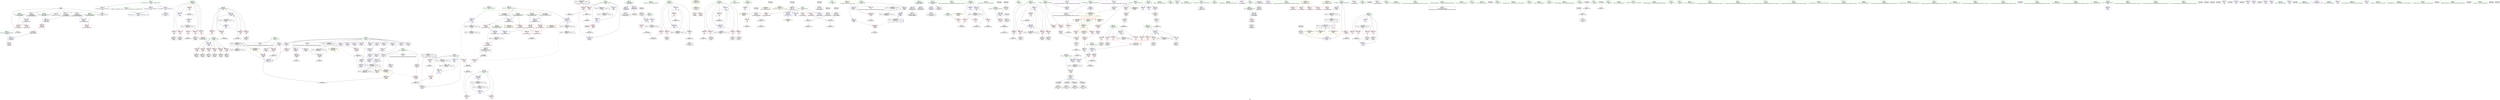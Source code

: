 digraph "SVFG" {
	label="SVFG";

	Node0x55a54a7c51b0 [shape=record,color=grey,label="{NodeID: 0\nNullPtr}"];
	Node0x55a54a7c51b0 -> Node0x55a54a7ee150[style=solid];
	Node0x55a54a7c51b0 -> Node0x55a54a7ee250[style=solid];
	Node0x55a54a7c51b0 -> Node0x55a54a7f37c0[style=solid];
	Node0x55a54a7c51b0 -> Node0x55a54a7f3890[style=solid];
	Node0x55a54a7c51b0 -> Node0x55a54a8017a0[style=solid];
	Node0x55a54a7c51b0 -> Node0x55a54a811cc0[style=solid];
	Node0x55a54a7fde50 [shape=record,color=red,label="{NodeID: 277\n393\<--343\n\<--i\n_Z3dfsi\n}"];
	Node0x55a54a7fde50 -> Node0x55a54a7f53b0[style=solid];
	Node0x55a54a7ee050 [shape=record,color=green,label="{NodeID: 111\n79\<--708\n_GLOBAL__sub_I_Burunduk1_3_0.cpp\<--_GLOBAL__sub_I_Burunduk1_3_0.cpp_field_insensitive\n}"];
	Node0x55a54a7ee050 -> Node0x55a54a8016a0[style=solid];
	Node0x55a54a811840 [shape=record,color=grey,label="{NodeID: 554\n626 = cmp(625, 21, )\n}"];
	Node0x55a54a7f7b80 [shape=record,color=blue,label="{NodeID: 388\n440\<--631\nref.tmp76\<--div\nmain\n|{|<s2>44}}"];
	Node0x55a54a7f7b80 -> Node0x55a54a800620[style=dashed];
	Node0x55a54a7f7b80 -> Node0x55a54a838100[style=dashed];
	Node0x55a54a7f7b80:s2 -> Node0x55a54a83cca0[style=dashed,color=red];
	Node0x55a54a7f30f0 [shape=record,color=purple,label="{NodeID: 222\n156\<--148\narraydecay\<--list\n_Z6AssertbPKcz\n}"];
	Node0x55a54a7f30f0 -> Node0x55a54a7f42a0[style=solid];
	Node0x55a54a7ef360 [shape=record,color=green,label="{NodeID: 56\n104\<--105\n_Z3errPKcz\<--_Z3errPKcz_field_insensitive\n}"];
	Node0x55a54a86e6d0 [shape=record,color=black,label="{NodeID: 831\n469 = PHI()\n}"];
	Node0x55a54a86e6d0 -> Node0x55a54a7f5620[style=solid];
	Node0x55a54a83c9d0 [shape=record,color=yellow,style=double,label="{NodeID: 665\n2V_1 = ENCHI(MR_2V_0)\npts\{1 \}\nFun[_Z6AssertbPKcz]|{<s0>7}}"];
	Node0x55a54a83c9d0:s0 -> Node0x55a54a83be90[style=dashed,color=red];
	Node0x55a54a800bd0 [shape=record,color=red,label="{NodeID: 333\n697\<--696\n\<--\n_ZSt3maxIiERKT_S2_S2_\n}"];
	Node0x55a54a800bd0 -> Node0x55a54a8116c0[style=solid];
	Node0x55a54a7f63f0 [shape=record,color=black,label="{NodeID: 167\n575\<--574\nidxprom55\<--\nmain\n}"];
	Node0x55a54a7c7eb0 [shape=record,color=green,label="{NodeID: 1\n7\<--1\n__dso_handle\<--dummyObj\nGlob }"];
	Node0x55a54a7fdf20 [shape=record,color=red,label="{NodeID: 278\n402\<--343\n\<--i\n_Z3dfsi\n|{<s0>26}}"];
	Node0x55a54a7fdf20:s0 -> Node0x55a54a86f1d0[style=solid,color=red];
	Node0x55a54a7ee150 [shape=record,color=black,label="{NodeID: 112\n2\<--3\ndummyVal\<--dummyVal\n}"];
	Node0x55a54a8119c0 [shape=record,color=grey,label="{NodeID: 555\n473 = cmp(472, 474, )\n}"];
	Node0x55a54a7f7c50 [shape=record,color=blue,label="{NodeID: 389\n434\<--639\nres\<--add79\nmain\n}"];
	Node0x55a54a7f7c50 -> Node0x55a54a837700[style=dashed];
	Node0x55a54a7f31c0 [shape=record,color=purple,label="{NodeID: 223\n160\<--148\narraydecay2\<--list\n_Z6AssertbPKcz\n|{<s0>7}}"];
	Node0x55a54a7f31c0:s0 -> Node0x55a54a86f0c0[style=solid,color=red];
	Node0x55a54a7ef460 [shape=record,color=green,label="{NodeID: 57\n109\<--110\nfmt.addr\<--fmt.addr_field_insensitive\n_Z3errPKcz\n}"];
	Node0x55a54a7ef460 -> Node0x55a54a7fca00[style=solid];
	Node0x55a54a7ef460 -> Node0x55a54a8018a0[style=solid];
	Node0x55a54a86e830 [shape=record,color=black,label="{NodeID: 832\n477 = PHI()\n}"];
	Node0x55a54a800ca0 [shape=record,color=blue,label="{NodeID: 334\n9\<--10\nstart\<--\nGlob }"];
	Node0x55a54a7f64c0 [shape=record,color=black,label="{NodeID: 168\n579\<--578\nidxprom57\<--\nmain\n}"];
	Node0x55a54a7d0790 [shape=record,color=green,label="{NodeID: 2\n8\<--1\nstderr\<--dummyObj\nGlob }"];
	Node0x55a54a7fdff0 [shape=record,color=red,label="{NodeID: 279\n406\<--343\n\<--i\n_Z3dfsi\n}"];
	Node0x55a54a7fdff0 -> Node0x55a54a7fb070[style=solid];
	Node0x55a54a7ee250 [shape=record,color=black,label="{NodeID: 113\n143\<--3\nfmt\<--dummyVal\n_Z6AssertbPKcz\n1st arg _Z6AssertbPKcz }"];
	Node0x55a54a7ee250 -> Node0x55a54a801a40[style=solid];
	Node0x55a54a840740 [shape=record,color=yellow,style=double,label="{NodeID: 722\nRETMU(11V_2)\npts\{11 \}\nFun[_GLOBAL__sub_I_Burunduk1_3_0.cpp]}"];
	Node0x55a54a811b40 [shape=record,color=grey,label="{NodeID: 556\n605 = cmp(604, 21, )\n}"];
	Node0x55a54a7f7d20 [shape=record,color=blue,label="{NodeID: 390\n436\<--645\ni66\<--inc83\nmain\n}"];
	Node0x55a54a7f7d20 -> Node0x55a54a7ffd30[style=dashed];
	Node0x55a54a7f7d20 -> Node0x55a54a7ffe00[style=dashed];
	Node0x55a54a7f7d20 -> Node0x55a54a7ffed0[style=dashed];
	Node0x55a54a7f7d20 -> Node0x55a54a7fffa0[style=dashed];
	Node0x55a54a7f7d20 -> Node0x55a54a7f7d20[style=dashed];
	Node0x55a54a7f7d20 -> Node0x55a54a8292f0[style=dashed];
	Node0x55a54a7f3290 [shape=record,color=purple,label="{NodeID: 224\n202\<--199\narraydecay\<--list\n_Z9TimeStampPKcz\n}"];
	Node0x55a54a7f3290 -> Node0x55a54a7f4510[style=solid];
	Node0x55a54a7ef530 [shape=record,color=green,label="{NodeID: 58\n111\<--112\nlist\<--list_field_insensitive\n_Z3errPKcz\n}"];
	Node0x55a54a7ef530 -> Node0x55a54a7f2f50[style=solid];
	Node0x55a54a7ef530 -> Node0x55a54a7f3020[style=solid];
	Node0x55a54a86e900 [shape=record,color=black,label="{NodeID: 833\n633 = PHI(683, )\n}"];
	Node0x55a54a86e900 -> Node0x55a54a800620[style=solid];
	Node0x55a54a800da0 [shape=record,color=blue,label="{NodeID: 335\n20\<--21\nk\<--\nGlob }"];
	Node0x55a54a800da0 -> Node0x55a54a83d7e0[style=dashed];
	Node0x55a54a7f6590 [shape=record,color=black,label="{NodeID: 169\n602\<--601\nidxprom70\<--\nmain\n}"];
	Node0x55a54a7cfd00 [shape=record,color=green,label="{NodeID: 3\n10\<--1\n\<--dummyObj\nCan only get source location for instruction, argument, global var or function.}"];
	Node0x55a54a7fe0c0 [shape=record,color=red,label="{NodeID: 280\n353\<--352\n\<--arrayidx2\n_Z3dfsi\n}"];
	Node0x55a54a7fe0c0 -> Node0x55a54a80c830[style=solid];
	Node0x55a54a7f37c0 [shape=record,color=black,label="{NodeID: 114\n196\<--3\ns\<--dummyVal\n_Z9TimeStampPKcz\n0th arg _Z9TimeStampPKcz }"];
	Node0x55a54a7f37c0 -> Node0x55a54a801be0[style=solid];
	Node0x55a54a811cc0 [shape=record,color=grey,label="{NodeID: 557\n206 = cmp(205, 3, )\n}"];
	Node0x55a54a7f7df0 [shape=record,color=blue,label="{NodeID: 391\n422\<--653\ntt\<--inc87\nmain\n}"];
	Node0x55a54a7f7df0 -> Node0x55a54a826ff0[style=dashed];
	Node0x55a54a7f3360 [shape=record,color=purple,label="{NodeID: 225\n221\<--199\narraydecay3\<--list\n_Z9TimeStampPKcz\n}"];
	Node0x55a54a7ef600 [shape=record,color=green,label="{NodeID: 59\n117\<--118\nllvm.va_start\<--llvm.va_start_field_insensitive\n}"];
	Node0x55a54a86eb00 [shape=record,color=black,label="{NodeID: 834\n650 = PHI()\n}"];
	Node0x55a54a83cca0 [shape=record,color=yellow,style=double,label="{NodeID: 668\n84V_1 = ENCHI(MR_84V_0)\npts\{441 \}\nFun[_ZSt3maxIiERKT_S2_S2_]}"];
	Node0x55a54a83cca0 -> Node0x55a54a800bd0[style=dashed];
	Node0x55a54a800ea0 [shape=record,color=blue,label="{NodeID: 336\n23\<--21\nn\<--\nGlob }"];
	Node0x55a54a800ea0 -> Node0x55a54a825bf0[style=dashed];
	Node0x55a54a7f6660 [shape=record,color=black,label="{NodeID: 170\n658\<--657\nconv90\<--call89\nmain\n}"];
	Node0x55a54a7f6660 -> Node0x55a54a7f9b70[style=solid];
	Node0x55a54a7d0290 [shape=record,color=green,label="{NodeID: 4\n12\<--1\n.str\<--dummyObj\nGlob }"];
	Node0x55a54a7fe190 [shape=record,color=red,label="{NodeID: 281\n360\<--359\n\<--arrayidx4\n_Z3dfsi\n}"];
	Node0x55a54a7fe190 -> Node0x55a54a811240[style=solid];
	Node0x55a54a7f3890 [shape=record,color=black,label="{NodeID: 115\n247\<--3\ns\<--dummyVal\n_Z13MiniTimeStampPKc\n0th arg _Z13MiniTimeStampPKc }"];
	Node0x55a54a7f3890 -> Node0x55a54a801d80[style=solid];
	Node0x55a54a811e40 [shape=record,color=grey,label="{NodeID: 558\n551 = cmp(550, 376, )\n}"];
	Node0x55a54a7f7ec0 [shape=record,color=blue,label="{NodeID: 392\n688\<--684\n__a.addr\<--__a\n_ZSt3maxIiERKT_S2_S2_\n}"];
	Node0x55a54a7f7ec0 -> Node0x55a54a8007c0[style=dashed];
	Node0x55a54a7f7ec0 -> Node0x55a54a800890[style=dashed];
	Node0x55a54a7f3430 [shape=record,color=purple,label="{NodeID: 226\n304\<--301\narrayidx\<--\n_Z1Pi\n}"];
	Node0x55a54a7f3430 -> Node0x55a54a7fd560[style=solid];
	Node0x55a54a7ef700 [shape=record,color=green,label="{NodeID: 60\n123\<--124\nvfprintf\<--vfprintf_field_insensitive\n}"];
	Node0x55a54a86ebd0 [shape=record,color=black,label="{NodeID: 835\n264 = PHI(515, 526, 531, 535, )\n0th arg _Z1Pi }"];
	Node0x55a54a86ebd0 -> Node0x55a54a801e50[style=solid];
	Node0x55a54a800fa0 [shape=record,color=blue,label="{NodeID: 337\n40\<--21\ncntE\<--\nGlob }"];
	Node0x55a54a800fa0 -> Node0x55a54a8260f0[style=dashed];
	Node0x55a54a7f6730 [shape=record,color=black,label="{NodeID: 171\n683\<--706\n_ZSt3maxIiERKT_S2_S2__ret\<--\n_ZSt3maxIiERKT_S2_S2_\n|{<s0>44}}"];
	Node0x55a54a7f6730:s0 -> Node0x55a54a86e900[style=solid,color=blue];
	Node0x55a54a7d0320 [shape=record,color=green,label="{NodeID: 5\n14\<--1\n.str.2\<--dummyObj\nGlob }"];
	Node0x55a54a7fe260 [shape=record,color=red,label="{NodeID: 282\n364\<--363\n\<--arrayidx6\n_Z3dfsi\n}"];
	Node0x55a54a7fe260 -> Node0x55a54a811240[style=solid];
	Node0x55a54a7f3960 [shape=record,color=black,label="{NodeID: 116\n415\<--21\nmain_ret\<--\nmain\n}"];
	Node0x55a54a811fc0 [shape=record,color=grey,label="{NodeID: 559\n613 = cmp(612, 21, )\n}"];
	Node0x55a54a7f7f90 [shape=record,color=blue,label="{NodeID: 393\n690\<--685\n__b.addr\<--__b\n_ZSt3maxIiERKT_S2_S2_\n}"];
	Node0x55a54a7f7f90 -> Node0x55a54a800960[style=dashed];
	Node0x55a54a7f7f90 -> Node0x55a54a800a30[style=dashed];
	Node0x55a54a7f3500 [shape=record,color=purple,label="{NodeID: 227\n312\<--309\narrayidx4\<--\n_Z1Pi\n}"];
	Node0x55a54a7f3500 -> Node0x55a54a7fd630[style=solid];
	Node0x55a54a7ef800 [shape=record,color=green,label="{NodeID: 61\n127\<--128\nfflush\<--fflush_field_insensitive\n}"];
	Node0x55a54a86efb0 [shape=record,color=black,label="{NodeID: 836\n108 = PHI(159, )\n0th arg _Z3errPKcz }"];
	Node0x55a54a86efb0 -> Node0x55a54a8018a0[style=solid];
	Node0x55a54a8010a0 [shape=record,color=blue,label="{NodeID: 338\n42\<--21\ncntDif\<--\nGlob }"];
	Node0x55a54a8010a0 -> Node0x55a54a8265f0[style=dashed];
	Node0x55a54a7f6800 [shape=record,color=purple,label="{NodeID: 172\n88\<--4\n\<--_ZStL8__ioinit\n__cxx_global_var_init\n}"];
	Node0x55a54a7c6b00 [shape=record,color=green,label="{NodeID: 6\n16\<--1\n.str.3\<--dummyObj\nGlob }"];
	Node0x55a54a7fe330 [shape=record,color=red,label="{NodeID: 283\n381\<--380\n\<--arrayidx9\n_Z3dfsi\n}"];
	Node0x55a54a7fe330 -> Node0x55a54a812740[style=solid];
	Node0x55a54a7f3a30 [shape=record,color=black,label="{NodeID: 117\n26\<--25\n\<--is\nCan only get source location for instruction, argument, global var or function.}"];
	Node0x55a54a812140 [shape=record,color=grey,label="{NodeID: 560\n599 = cmp(598, 376, )\n}"];
	Node0x55a54a7f8060 [shape=record,color=blue,label="{NodeID: 394\n686\<--700\nretval\<--\n_ZSt3maxIiERKT_S2_S2_\n}"];
	Node0x55a54a7f8060 -> Node0x55a54a82cef0[style=dashed];
	Node0x55a54a7f35d0 [shape=record,color=red,label="{NodeID: 228\n119\<--8\n\<--stderr\n_Z3errPKcz\n}"];
	Node0x55a54a7ef900 [shape=record,color=green,label="{NodeID: 62\n138\<--139\n_Z6AssertbPKcz\<--_Z6AssertbPKcz_field_insensitive\n}"];
	Node0x55a54a86f0c0 [shape=record,color=black,label="{NodeID: 837\n107 = PHI(160, )\n}"];
	Node0x55a54a8011a0 [shape=record,color=blue,label="{NodeID: 339\n44\<--45\n_ZZ1PiE1s\<--\nGlob }"];
	Node0x55a54a8011a0 -> Node0x55a54a83ec00[style=dashed];
	Node0x55a54a7f68d0 [shape=record,color=purple,label="{NodeID: 173\n215\<--12\n\<--.str\n_Z9TimeStampPKcz\n}"];
	Node0x55a54a7c6b90 [shape=record,color=green,label="{NodeID: 7\n18\<--1\n.str.4\<--dummyObj\nGlob }"];
	Node0x55a54a7fe400 [shape=record,color=red,label="{NodeID: 284\n390\<--389\n\<--arrayidx13\n_Z3dfsi\n}"];
	Node0x55a54a7fe400 -> Node0x55a54a813040[style=solid];
	Node0x55a54a7f3b30 [shape=record,color=black,label="{NodeID: 118\n29\<--28\n\<--d1\nCan only get source location for instruction, argument, global var or function.}"];
	Node0x55a54a8122c0 [shape=record,color=grey,label="{NodeID: 561\n556 = cmp(555, 376, )\n}"];
	Node0x55a54a7f8130 [shape=record,color=blue,label="{NodeID: 395\n686\<--703\nretval\<--\n_ZSt3maxIiERKT_S2_S2_\n}"];
	Node0x55a54a7f8130 -> Node0x55a54a82cef0[style=dashed];
	Node0x55a54a7f36a0 [shape=record,color=red,label="{NodeID: 229\n125\<--8\n\<--stderr\n_Z3errPKcz\n}"];
	Node0x55a54a7efa00 [shape=record,color=green,label="{NodeID: 63\n144\<--145\nf.addr\<--f.addr_field_insensitive\n_Z6AssertbPKcz\n}"];
	Node0x55a54a7efa00 -> Node0x55a54a7fcad0[style=solid];
	Node0x55a54a7efa00 -> Node0x55a54a801970[style=solid];
	Node0x55a54a86f1d0 [shape=record,color=black,label="{NodeID: 838\n340 = PHI(402, 609, )\n0th arg _Z3dfsi }"];
	Node0x55a54a86f1d0 -> Node0x55a54a802330[style=solid];
	Node0x55a54a83d050 [shape=record,color=yellow,style=double,label="{NodeID: 672\n82V_1 = ENCHI(MR_82V_0)\npts\{439 \}\nFun[_ZSt3maxIiERKT_S2_S2_]}"];
	Node0x55a54a83d050 -> Node0x55a54a800b00[style=dashed];
	Node0x55a54a8012a0 [shape=record,color=blue,label="{NodeID: 340\n48\<--49\n_ZZ1PiE1t\<--\nGlob }"];
	Node0x55a54a8012a0 -> Node0x55a54a83ec00[style=dashed];
	Node0x55a54a7f69a0 [shape=record,color=purple,label="{NodeID: 174\n224\<--14\n\<--.str.2\n_Z9TimeStampPKcz\n}"];
	Node0x55a54a7cf490 [shape=record,color=green,label="{NodeID: 8\n21\<--1\n\<--dummyObj\nCan only get source location for instruction, argument, global var or function.}"];
	Node0x55a54a7fe4d0 [shape=record,color=red,label="{NodeID: 285\n399\<--398\n\<--arrayidx18\n_Z3dfsi\n}"];
	Node0x55a54a7fe4d0 -> Node0x55a54a812bc0[style=solid];
	Node0x55a54a7f3c30 [shape=record,color=black,label="{NodeID: 119\n32\<--31\n\<--d2\nCan only get source location for instruction, argument, global var or function.}"];
	Node0x55a54a812440 [shape=record,color=grey,label="{NodeID: 562\n491 = cmp(488, 490, )\n}"];
	Node0x55a54a7fb860 [shape=record,color=red,label="{NodeID: 230\n208\<--8\n\<--stderr\n_Z9TimeStampPKcz\n}"];
	Node0x55a54a7efad0 [shape=record,color=green,label="{NodeID: 64\n146\<--147\nfmt.addr\<--fmt.addr_field_insensitive\n_Z6AssertbPKcz\n}"];
	Node0x55a54a7efad0 -> Node0x55a54a7fcba0[style=solid];
	Node0x55a54a7efad0 -> Node0x55a54a801a40[style=solid];
	Node0x55a54a86f320 [shape=record,color=black,label="{NodeID: 839\n142 = PHI()\n0th arg _Z6AssertbPKcz }"];
	Node0x55a54a86f320 -> Node0x55a54a7f4100[style=solid];
	Node0x55a54a83d130 [shape=record,color=yellow,style=double,label="{NodeID: 673\n2V_1 = ENCHI(MR_2V_0)\npts\{1 \}\nFun[_Z13MiniTimeStampPKc]}"];
	Node0x55a54a83d130 -> Node0x55a54a7fbb60[style=dashed];
	Node0x55a54a8013a0 [shape=record,color=blue,label="{NodeID: 341\n52\<--21\n_ZZ1PiE3len\<--\nGlob }"];
	Node0x55a54a8013a0 -> Node0x55a54a826af0[style=dashed];
	Node0x55a54a7f6a70 [shape=record,color=purple,label="{NodeID: 175\n233\<--16\n\<--.str.3\n_Z9TimeStampPKcz\n}"];
	Node0x55a54a7cf520 [shape=record,color=green,label="{NodeID: 9\n46\<--1\n.str.5\<--dummyObj\nGlob }"];
	Node0x55a54a7fe5a0 [shape=record,color=red,label="{NodeID: 286\n659\<--418\n\<--tmp_start\nmain\n}"];
	Node0x55a54a7fe5a0 -> Node0x55a54a7f9b70[style=solid];
	Node0x55a54a7f3d30 [shape=record,color=black,label="{NodeID: 120\n35\<--34\n\<--u\nCan only get source location for instruction, argument, global var or function.}"];
	Node0x55a54a8125c0 [shape=record,color=grey,label="{NodeID: 563\n307 = cmp(299, 306, )\n}"];
	Node0x55a54a7fb8f0 [shape=record,color=red,label="{NodeID: 231\n219\<--8\n\<--stderr\n_Z9TimeStampPKcz\n}"];
	Node0x55a54a7efba0 [shape=record,color=green,label="{NodeID: 65\n148\<--149\nlist\<--list_field_insensitive\n_Z6AssertbPKcz\n}"];
	Node0x55a54a7efba0 -> Node0x55a54a7f30f0[style=solid];
	Node0x55a54a7efba0 -> Node0x55a54a7f31c0[style=solid];
	Node0x55a54a86f3f0 [shape=record,color=black,label="{NodeID: 840\n141 = PHI()\n}"];
	Node0x55a54a83d240 [shape=record,color=yellow,style=double,label="{NodeID: 674\n11V_1 = ENCHI(MR_11V_0)\npts\{11 \}\nFun[_Z13MiniTimeStampPKc]}"];
	Node0x55a54a83d240 -> Node0x55a54a7fbf70[style=dashed];
	Node0x55a54a8014a0 [shape=record,color=blue,label="{NodeID: 342\n54\<--55\n_ZGVZ1PiE3len\<--\nGlob }"];
	Node0x55a54a8014a0 -> Node0x55a54a83ec00[style=dashed];
	Node0x55a54a7f6b40 [shape=record,color=purple,label="{NodeID: 176\n258\<--18\n\<--.str.4\n_Z13MiniTimeStampPKc\n}"];
	Node0x55a54a7cfa80 [shape=record,color=green,label="{NodeID: 10\n50\<--1\n.str.6\<--dummyObj\nGlob }"];
	Node0x55a54a7fe670 [shape=record,color=red,label="{NodeID: 287\n456\<--420\n\<--tn\nmain\n}"];
	Node0x55a54a7fe670 -> Node0x55a54a812a40[style=solid];
	Node0x55a54a7f3e30 [shape=record,color=black,label="{NodeID: 121\n273\<--54\n\<--_ZGVZ1PiE3len\nCan only get source location for instruction, argument, global var or function.}"];
	Node0x55a54a7f3e30 -> Node0x55a54a7fd490[style=solid];
	Node0x55a54a812740 [shape=record,color=grey,label="{NodeID: 564\n382 = cmp(381, 21, )\n}"];
	Node0x55a54a7fb9c0 [shape=record,color=red,label="{NodeID: 232\n223\<--8\n\<--stderr\n_Z9TimeStampPKcz\n}"];
	Node0x55a54a7efc70 [shape=record,color=green,label="{NodeID: 66\n164\<--165\nexit\<--exit_field_insensitive\n}"];
	Node0x55a54a86f4c0 [shape=record,color=black,label="{NodeID: 841\n684 = PHI(438, )\n0th arg _ZSt3maxIiERKT_S2_S2_ }"];
	Node0x55a54a86f4c0 -> Node0x55a54a7f7ec0[style=solid];
	Node0x55a54a8015a0 [shape=record,color=blue,label="{NodeID: 343\n713\<--78\nllvm.global_ctors_0\<--\nGlob }"];
	Node0x55a54a7f6c10 [shape=record,color=purple,label="{NodeID: 177\n386\<--25\narrayidx11\<--is\n_Z3dfsi\n}"];
	Node0x55a54a7cfb50 [shape=record,color=green,label="{NodeID: 11\n55\<--1\n\<--dummyObj\nCan only get source location for instruction, argument, global var or function.}"];
	Node0x55a54a7fe740 [shape=record,color=red,label="{NodeID: 288\n455\<--422\n\<--tt\nmain\n}"];
	Node0x55a54a7fe740 -> Node0x55a54a812a40[style=solid];
	Node0x55a54a7f3f30 [shape=record,color=black,label="{NodeID: 122\n90\<--91\n\<--_ZNSt8ios_base4InitD1Ev\nCan only get source location for instruction, argument, global var or function.}"];
	Node0x55a54a8128c0 [shape=record,color=grey,label="{NodeID: 565\n375 = cmp(374, 376, )\n}"];
	Node0x55a54a7fba90 [shape=record,color=red,label="{NodeID: 233\n227\<--8\n\<--stderr\n_Z9TimeStampPKcz\n}"];
	Node0x55a54a7efd70 [shape=record,color=green,label="{NodeID: 67\n170\<--171\n_Z1Rv\<--_Z1Rv_field_insensitive\n}"];
	Node0x55a54a86f5d0 [shape=record,color=black,label="{NodeID: 842\n685 = PHI(440, )\n1st arg _ZSt3maxIiERKT_S2_S2_ }"];
	Node0x55a54a86f5d0 -> Node0x55a54a7f7f90[style=solid];
	Node0x55a54a83d400 [shape=record,color=yellow,style=double,label="{NodeID: 676\n2V_1 = ENCHI(MR_2V_0)\npts\{1 \}\nFun[_Z9TimeStampPKcz]}"];
	Node0x55a54a83d400 -> Node0x55a54a7fb860[style=dashed];
	Node0x55a54a83d400 -> Node0x55a54a7fb8f0[style=dashed];
	Node0x55a54a83d400 -> Node0x55a54a7fb9c0[style=dashed];
	Node0x55a54a83d400 -> Node0x55a54a7fba90[style=dashed];
	Node0x55a54a8016a0 [shape=record,color=blue,label="{NodeID: 344\n714\<--79\nllvm.global_ctors_1\<--_GLOBAL__sub_I_Burunduk1_3_0.cpp\nGlob }"];
	Node0x55a54a7f6ce0 [shape=record,color=purple,label="{NodeID: 178\n389\<--25\narrayidx13\<--is\n_Z3dfsi\n}"];
	Node0x55a54a7f6ce0 -> Node0x55a54a7fe400[style=solid];
	Node0x55a54a7c16e0 [shape=record,color=green,label="{NodeID: 12\n57\<--1\n.str.7\<--dummyObj\nGlob }"];
	Node0x55a54a7fe810 [shape=record,color=red,label="{NodeID: 289\n459\<--422\n\<--tt\nmain\n}"];
	Node0x55a54a7fe810 -> Node0x55a54a8110c0[style=solid];
	Node0x55a54a7f4030 [shape=record,color=black,label="{NodeID: 123\n115\<--114\narraydecay1\<--arraydecay\n_Z3errPKcz\n}"];
	Node0x55a54a812a40 [shape=record,color=grey,label="{NodeID: 566\n457 = cmp(455, 456, )\n}"];
	Node0x55a54a7fbb60 [shape=record,color=red,label="{NodeID: 234\n251\<--8\n\<--stderr\n_Z13MiniTimeStampPKc\n}"];
	Node0x55a54a7efe70 [shape=record,color=green,label="{NodeID: 68\n174\<--175\nrand\<--rand_field_insensitive\n}"];
	Node0x55a54a86f6e0 [shape=record,color=black,label="{NodeID: 843\n195 = PHI()\n}"];
	Node0x55a54a8017a0 [shape=record,color=blue, style = dotted,label="{NodeID: 345\n715\<--3\nllvm.global_ctors_2\<--dummyVal\nGlob }"];
	Node0x55a54a7f6db0 [shape=record,color=purple,label="{NodeID: 179\n395\<--25\narrayidx16\<--is\n_Z3dfsi\n}"];
	Node0x55a54a7c17b0 [shape=record,color=green,label="{NodeID: 13\n59\<--1\n.str.8\<--dummyObj\nGlob }"];
	Node0x55a54a7fe8e0 [shape=record,color=red,label="{NodeID: 290\n652\<--422\n\<--tt\nmain\n}"];
	Node0x55a54a7fe8e0 -> Node0x55a54a80c6b0[style=solid];
	Node0x55a54a7f4100 [shape=record,color=black,label="{NodeID: 124\n150\<--142\nfrombool\<--f\n_Z6AssertbPKcz\n}"];
	Node0x55a54a7f4100 -> Node0x55a54a801970[style=solid];
	Node0x55a54a812bc0 [shape=record,color=grey,label="{NodeID: 567\n400 = cmp(399, 21, )\n}"];
	Node0x55a54a7fbc30 [shape=record,color=red,label="{NodeID: 235\n446\<--8\n\<--stderr\nmain\n}"];
	Node0x55a54a7eff70 [shape=record,color=green,label="{NodeID: 69\n182\<--183\n__cxx_global_var_init.1\<--__cxx_global_var_init.1_field_insensitive\n}"];
	Node0x55a54a8018a0 [shape=record,color=blue,label="{NodeID: 346\n109\<--108\nfmt.addr\<--fmt\n_Z3errPKcz\n}"];
	Node0x55a54a8018a0 -> Node0x55a54a7fca00[style=dashed];
	Node0x55a54a7f6e80 [shape=record,color=purple,label="{NodeID: 180\n398\<--25\narrayidx18\<--is\n_Z3dfsi\n}"];
	Node0x55a54a7f6e80 -> Node0x55a54a7fe4d0[style=solid];
	Node0x55a54a7c1880 [shape=record,color=green,label="{NodeID: 14\n61\<--1\n.str.9\<--dummyObj\nGlob }"];
	Node0x55a54a7fe9b0 [shape=record,color=red,label="{NodeID: 291\n488\<--424\n\<--i\nmain\n}"];
	Node0x55a54a7fe9b0 -> Node0x55a54a812440[style=solid];
	Node0x55a54a7f41d0 [shape=record,color=black,label="{NodeID: 125\n154\<--153\ntobool\<--\n_Z6AssertbPKcz\n}"];
	Node0x55a54a812d40 [shape=record,color=grey,label="{NodeID: 568\n296 = cmp(294, 295, )\n}"];
	Node0x55a54a7fbd00 [shape=record,color=red,label="{NodeID: 236\n656\<--8\n\<--stderr\nmain\n}"];
	Node0x55a54a7f0070 [shape=record,color=green,label="{NodeID: 70\n186\<--187\nclock\<--clock_field_insensitive\n}"];
	Node0x55a54a83d6d0 [shape=record,color=yellow,style=double,label="{NodeID: 679\n2V_1 = ENCHI(MR_2V_0)\npts\{1 \}\nFun[main]|{|<s2>35|<s3>36|<s4>37|<s5>38}}"];
	Node0x55a54a83d6d0 -> Node0x55a54a7fbc30[style=dashed];
	Node0x55a54a83d6d0 -> Node0x55a54a7fbd00[style=dashed];
	Node0x55a54a83d6d0:s2 -> Node0x55a54a53de50[style=dashed,color=red];
	Node0x55a54a83d6d0:s3 -> Node0x55a54a53de50[style=dashed,color=red];
	Node0x55a54a83d6d0:s4 -> Node0x55a54a53de50[style=dashed,color=red];
	Node0x55a54a83d6d0:s5 -> Node0x55a54a53de50[style=dashed,color=red];
	Node0x55a54a801970 [shape=record,color=blue,label="{NodeID: 347\n144\<--150\nf.addr\<--frombool\n_Z6AssertbPKcz\n}"];
	Node0x55a54a801970 -> Node0x55a54a7fcad0[style=dashed];
	Node0x55a54a7f6f50 [shape=record,color=purple,label="{NodeID: 181\n510\<--25\narrayidx20\<--is\nmain\n}"];
	Node0x55a54a7c1950 [shape=record,color=green,label="{NodeID: 15\n63\<--1\n.str.10\<--dummyObj\nGlob }"];
	Node0x55a54a7fea80 [shape=record,color=red,label="{NodeID: 292\n493\<--424\n\<--i\nmain\n}"];
	Node0x55a54a7fea80 -> Node0x55a54a7f56f0[style=solid];
	Node0x55a54a7f42a0 [shape=record,color=black,label="{NodeID: 126\n157\<--156\narraydecay1\<--arraydecay\n_Z6AssertbPKcz\n}"];
	Node0x55a54a812ec0 [shape=record,color=grey,label="{NodeID: 569\n274 = cmp(272, 275, )\n}"];
	Node0x55a54a7fbdd0 [shape=record,color=red,label="{NodeID: 237\n211\<--9\n\<--start\n_Z9TimeStampPKcz\n}"];
	Node0x55a54a7fbdd0 -> Node0x55a54a8113c0[style=solid];
	Node0x55a54a7f0170 [shape=record,color=green,label="{NodeID: 71\n192\<--193\n_Z9TimeStampPKcz\<--_Z9TimeStampPKcz_field_insensitive\n}"];
	Node0x55a54a83d7e0 [shape=record,color=yellow,style=double,label="{NodeID: 680\n53V_1 = ENCHI(MR_53V_0)\npts\{22 \}\nFun[main]}"];
	Node0x55a54a83d7e0 -> Node0x55a54a7fc040[style=dashed];
	Node0x55a54a801a40 [shape=record,color=blue,label="{NodeID: 348\n146\<--143\nfmt.addr\<--fmt\n_Z6AssertbPKcz\n}"];
	Node0x55a54a801a40 -> Node0x55a54a7fcba0[style=dashed];
	Node0x55a54a7f7020 [shape=record,color=purple,label="{NodeID: 182\n513\<--25\narrayidx22\<--is\nmain\n}"];
	Node0x55a54a7f7020 -> Node0x55a54a802dc0[style=solid];
	Node0x55a54a7c1a20 [shape=record,color=green,label="{NodeID: 16\n65\<--1\n.str.11\<--dummyObj\nGlob }"];
	Node0x55a54a804f50 [shape=record,color=yellow,style=double,label="{NodeID: 791\n26V_5 = CSCHI(MR_26V_4)\npts\{53 \}\nCS[]|{<s0>36|<s1>36}}"];
	Node0x55a54a804f50:s0 -> Node0x55a54a801f20[style=dashed,color=red];
	Node0x55a54a804f50:s1 -> Node0x55a54a82c9f0[style=dashed,color=red];
	Node0x55a54a7feb50 [shape=record,color=red,label="{NodeID: 293\n500\<--424\n\<--i\nmain\n}"];
	Node0x55a54a7feb50 -> Node0x55a54a7fabf0[style=solid];
	Node0x55a54a7f4370 [shape=record,color=black,label="{NodeID: 127\n172\<--179\n_Z1Rv_ret\<--add\n_Z1Rv\n}"];
	Node0x55a54a813040 [shape=record,color=grey,label="{NodeID: 570\n391 = cmp(390, 21, )\n}"];
	Node0x55a54a7fbea0 [shape=record,color=red,label="{NodeID: 238\n230\<--9\n\<--start\n_Z9TimeStampPKcz\n}"];
	Node0x55a54a7fbea0 -> Node0x55a54a7faef0[style=solid];
	Node0x55a54a7f0270 [shape=record,color=green,label="{NodeID: 72\n197\<--198\ns.addr\<--s.addr_field_insensitive\n_Z9TimeStampPKcz\n}"];
	Node0x55a54a7f0270 -> Node0x55a54a7fcc70[style=solid];
	Node0x55a54a7f0270 -> Node0x55a54a7fcd40[style=solid];
	Node0x55a54a7f0270 -> Node0x55a54a801be0[style=solid];
	Node0x55a54a801b10 [shape=record,color=blue,label="{NodeID: 349\n9\<--188\nstart\<--conv\n__cxx_global_var_init.1\n|{<s0>49}}"];
	Node0x55a54a801b10:s0 -> Node0x55a54a831ef0[style=dashed,color=blue];
	Node0x55a54a7f70f0 [shape=record,color=purple,label="{NodeID: 183\n518\<--25\narrayidx25\<--is\nmain\n}"];
	Node0x55a54a7c1af0 [shape=record,color=green,label="{NodeID: 17\n67\<--1\n.str.12\<--dummyObj\nGlob }"];
	Node0x55a54a8050b0 [shape=record,color=yellow,style=double,label="{NodeID: 792\n26V_6 = CSCHI(MR_26V_5)\npts\{53 \}\nCS[]|{<s0>37|<s1>37}}"];
	Node0x55a54a8050b0:s0 -> Node0x55a54a801f20[style=dashed,color=red];
	Node0x55a54a8050b0:s1 -> Node0x55a54a82c9f0[style=dashed,color=red];
	Node0x55a54a834f00 [shape=record,color=black,label="{NodeID: 626\nMR_50V_4 = PHI(MR_50V_5, MR_50V_2, )\npts\{360000 \}\n|{|<s3>42}}"];
	Node0x55a54a834f00 -> Node0x55a54a800550[style=dashed];
	Node0x55a54a834f00 -> Node0x55a54a82b0f0[style=dashed];
	Node0x55a54a834f00 -> Node0x55a54a834f00[style=dashed];
	Node0x55a54a834f00:s3 -> Node0x55a54a802400[style=dashed,color=red];
	Node0x55a54a7fec20 [shape=record,color=red,label="{NodeID: 294\n541\<--424\n\<--i\nmain\n}"];
	Node0x55a54a7fec20 -> Node0x55a54a7fb670[style=solid];
	Node0x55a54a7f4440 [shape=record,color=black,label="{NodeID: 128\n188\<--185\nconv\<--call\n__cxx_global_var_init.1\n}"];
	Node0x55a54a7f4440 -> Node0x55a54a801b10[style=solid];
	Node0x55a54a8131c0 [shape=record,color=grey,label="{NodeID: 571\n280 = cmp(277, 21, )\n}"];
	Node0x55a54a7fbf70 [shape=record,color=red,label="{NodeID: 239\n254\<--9\n\<--start\n_Z13MiniTimeStampPKc\n}"];
	Node0x55a54a7fbf70 -> Node0x55a54a80c530[style=solid];
	Node0x55a54a7f0340 [shape=record,color=green,label="{NodeID: 73\n199\<--200\nlist\<--list_field_insensitive\n_Z9TimeStampPKcz\n}"];
	Node0x55a54a7f0340 -> Node0x55a54a7f3290[style=solid];
	Node0x55a54a7f0340 -> Node0x55a54a7f3360[style=solid];
	Node0x55a54a801be0 [shape=record,color=blue,label="{NodeID: 350\n197\<--196\ns.addr\<--s\n_Z9TimeStampPKcz\n}"];
	Node0x55a54a801be0 -> Node0x55a54a7fcc70[style=dashed];
	Node0x55a54a801be0 -> Node0x55a54a7fcd40[style=dashed];
	Node0x55a54a7f71c0 [shape=record,color=purple,label="{NodeID: 184\n521\<--25\narrayidx27\<--is\nmain\n}"];
	Node0x55a54a7f71c0 -> Node0x55a54a802e90[style=solid];
	Node0x55a54a7c1bc0 [shape=record,color=green,label="{NodeID: 18\n69\<--1\n.str.13\<--dummyObj\nGlob }"];
	Node0x55a54a805210 [shape=record,color=yellow,style=double,label="{NodeID: 793\n26V_7 = CSCHI(MR_26V_6)\npts\{53 \}\nCS[]|{<s0>38|<s1>38}}"];
	Node0x55a54a805210:s0 -> Node0x55a54a801f20[style=dashed,color=red];
	Node0x55a54a805210:s1 -> Node0x55a54a82c9f0[style=dashed,color=red];
	Node0x55a54a835400 [shape=record,color=black,label="{NodeID: 627\nMR_26V_4 = PHI(MR_26V_8, MR_26V_2, )\npts\{53 \}\n|{|<s1>35|<s2>35}}"];
	Node0x55a54a835400 -> Node0x55a54a826af0[style=dashed];
	Node0x55a54a835400:s1 -> Node0x55a54a801f20[style=dashed,color=red];
	Node0x55a54a835400:s2 -> Node0x55a54a82c9f0[style=dashed,color=red];
	Node0x55a54a7fecf0 [shape=record,color=red,label="{NodeID: 295\n508\<--426\n\<--a\nmain\n}"];
	Node0x55a54a7fecf0 -> Node0x55a54a7f5a30[style=solid];
	Node0x55a54a7f4510 [shape=record,color=black,label="{NodeID: 129\n203\<--202\narraydecay1\<--arraydecay\n_Z9TimeStampPKcz\n}"];
	Node0x55a54a7fc040 [shape=record,color=red,label="{NodeID: 240\n472\<--20\n\<--k\nmain\n}"];
	Node0x55a54a7fc040 -> Node0x55a54a8119c0[style=solid];
	Node0x55a54a7f0410 [shape=record,color=green,label="{NodeID: 74\n217\<--218\nfprintf\<--fprintf_field_insensitive\n}"];
	Node0x55a54a801cb0 [shape=record,color=blue,label="{NodeID: 351\n9\<--237\nstart\<--conv12\n_Z9TimeStampPKcz\n}"];
	Node0x55a54a7f7290 [shape=record,color=purple,label="{NodeID: 185\n525\<--25\narrayidx29\<--is\nmain\n}"];
	Node0x55a54a7c1c90 [shape=record,color=green,label="{NodeID: 19\n71\<--1\n__PRETTY_FUNCTION__.main\<--dummyObj\nGlob }"];
	Node0x55a54a7fedc0 [shape=record,color=red,label="{NodeID: 296\n515\<--426\n\<--a\nmain\n|{<s0>35}}"];
	Node0x55a54a7fedc0:s0 -> Node0x55a54a86ebd0[style=solid,color=red];
	Node0x55a54a7f45e0 [shape=record,color=black,label="{NodeID: 130\n210\<--209\nconv\<--call\n_Z9TimeStampPKcz\n}"];
	Node0x55a54a7f45e0 -> Node0x55a54a8113c0[style=solid];
	Node0x55a54a7fc110 [shape=record,color=red,label="{NodeID: 241\n489\<--23\n\<--n\nmain\n}"];
	Node0x55a54a7fc110 -> Node0x55a54a7fb4f0[style=solid];
	Node0x55a54a7f0510 [shape=record,color=green,label="{NodeID: 75\n244\<--245\n_Z13MiniTimeStampPKc\<--_Z13MiniTimeStampPKc_field_insensitive\n}"];
	Node0x55a54a801d80 [shape=record,color=blue,label="{NodeID: 352\n248\<--247\ns.addr\<--s\n_Z13MiniTimeStampPKc\n}"];
	Node0x55a54a801d80 -> Node0x55a54a7fce10[style=dashed];
	Node0x55a54a7f7360 [shape=record,color=purple,label="{NodeID: 186\n529\<--25\narrayidx32\<--is\nmain\n}"];
	Node0x55a54a7f7360 -> Node0x55a54a802f60[style=solid];
	Node0x55a54a7ec0d0 [shape=record,color=green,label="{NodeID: 20\n73\<--1\n.str.14\<--dummyObj\nGlob }"];
	Node0x55a54a7fee90 [shape=record,color=red,label="{NodeID: 297\n523\<--426\n\<--a\nmain\n}"];
	Node0x55a54a7fee90 -> Node0x55a54a7f5d70[style=solid];
	Node0x55a54a7f46b0 [shape=record,color=black,label="{NodeID: 131\n229\<--228\nconv7\<--call6\n_Z9TimeStampPKcz\n}"];
	Node0x55a54a7f46b0 -> Node0x55a54a7faef0[style=solid];
	Node0x55a54a8242f0 [shape=record,color=black,label="{NodeID: 574\nMR_46V_4 = PHI(MR_46V_5, MR_46V_2, )\npts\{300000 \}\n|{|<s4>42}}"];
	Node0x55a54a8242f0 -> Node0x55a54a8002e0[style=dashed];
	Node0x55a54a8242f0 -> Node0x55a54a803370[style=dashed];
	Node0x55a54a8242f0 -> Node0x55a54a8242f0[style=dashed];
	Node0x55a54a8242f0 -> Node0x55a54a82a6f0[style=dashed];
	Node0x55a54a8242f0:s4 -> Node0x55a54a83c510[style=dashed,color=red];
	Node0x55a54a7fc1e0 [shape=record,color=red,label="{NodeID: 242\n354\<--40\n\<--cntE\n_Z3dfsi\n}"];
	Node0x55a54a7fc1e0 -> Node0x55a54a80c830[style=solid];
	Node0x55a54a7f0610 [shape=record,color=green,label="{NodeID: 76\n248\<--249\ns.addr\<--s.addr_field_insensitive\n_Z13MiniTimeStampPKc\n}"];
	Node0x55a54a7f0610 -> Node0x55a54a7fce10[style=solid];
	Node0x55a54a7f0610 -> Node0x55a54a801d80[style=solid];
	Node0x55a54a80c3b0 [shape=record,color=grey,label="{NodeID: 519\n256 = Binary(255, 214, )\n}"];
	Node0x55a54a801e50 [shape=record,color=blue,label="{NodeID: 353\n267\<--264\nx.addr\<--x\n_Z1Pi\n}"];
	Node0x55a54a801e50 -> Node0x55a54a7fcfb0[style=dashed];
	Node0x55a54a801e50 -> Node0x55a54a7fd080[style=dashed];
	Node0x55a54a7f7430 [shape=record,color=purple,label="{NodeID: 187\n534\<--25\narrayidx35\<--is\nmain\n}"];
	Node0x55a54a7ec160 [shape=record,color=green,label="{NodeID: 21\n75\<--1\n.str.15\<--dummyObj\nGlob }"];
	Node0x55a54a7fef60 [shape=record,color=red,label="{NodeID: 298\n531\<--426\n\<--a\nmain\n|{<s0>37}}"];
	Node0x55a54a7fef60:s0 -> Node0x55a54a86ebd0[style=solid,color=red];
	Node0x55a54a7f4780 [shape=record,color=black,label="{NodeID: 132\n237\<--236\nconv12\<--call11\n_Z9TimeStampPKcz\n}"];
	Node0x55a54a7f4780 -> Node0x55a54a801cb0[style=solid];
	Node0x55a54a8247f0 [shape=record,color=black,label="{NodeID: 575\nMR_48V_4 = PHI(MR_48V_5, MR_48V_2, )\npts\{330000 \}\n|{|<s4>42}}"];
	Node0x55a54a8247f0 -> Node0x55a54a800480[style=dashed];
	Node0x55a54a8247f0 -> Node0x55a54a803440[style=dashed];
	Node0x55a54a8247f0 -> Node0x55a54a8247f0[style=dashed];
	Node0x55a54a8247f0 -> Node0x55a54a82abf0[style=dashed];
	Node0x55a54a8247f0:s4 -> Node0x55a54a83c5f0[style=dashed,color=red];
	Node0x55a54a7fc2b0 [shape=record,color=red,label="{NodeID: 243\n625\<--40\n\<--cntE\nmain\n}"];
	Node0x55a54a7fc2b0 -> Node0x55a54a811840[style=solid];
	Node0x55a54a7f06e0 [shape=record,color=green,label="{NodeID: 77\n261\<--262\n_Z1Pi\<--_Z1Pi_field_insensitive\n}"];
	Node0x55a54a80c530 [shape=record,color=grey,label="{NodeID: 520\n255 = Binary(253, 254, )\n}"];
	Node0x55a54a80c530 -> Node0x55a54a80c3b0[style=solid];
	Node0x55a54a801f20 [shape=record,color=blue,label="{NodeID: 354\n52\<--286\n_ZZ1PiE3len\<--conv\n_Z1Pi\n}"];
	Node0x55a54a801f20 -> Node0x55a54a82c9f0[style=dashed];
	Node0x55a54a7f7500 [shape=record,color=purple,label="{NodeID: 188\n538\<--25\narrayidx38\<--is\nmain\n}"];
	Node0x55a54a7f7500 -> Node0x55a54a803030[style=solid];
	Node0x55a54a7ec1f0 [shape=record,color=green,label="{NodeID: 22\n78\<--1\n\<--dummyObj\nCan only get source location for instruction, argument, global var or function.}"];
	Node0x55a54a836800 [shape=record,color=black,label="{NodeID: 631\nMR_44V_4 = PHI(MR_44V_8, MR_44V_2, )\npts\{270000 \}\n|{|<s4>42}}"];
	Node0x55a54a836800 -> Node0x55a54a800210[style=dashed];
	Node0x55a54a836800 -> Node0x55a54a8003b0[style=dashed];
	Node0x55a54a836800 -> Node0x55a54a802dc0[style=dashed];
	Node0x55a54a836800 -> Node0x55a54a82a1f0[style=dashed];
	Node0x55a54a836800:s4 -> Node0x55a54a83c430[style=dashed,color=red];
	Node0x55a54a7ff030 [shape=record,color=red,label="{NodeID: 299\n511\<--428\n\<--b\nmain\n}"];
	Node0x55a54a7ff030 -> Node0x55a54a7f5b00[style=solid];
	Node0x55a54a7f4850 [shape=record,color=black,label="{NodeID: 133\n253\<--252\nconv\<--call\n_Z13MiniTimeStampPKc\n}"];
	Node0x55a54a7f4850 -> Node0x55a54a80c530[style=solid];
	Node0x55a54a7fc380 [shape=record,color=red,label="{NodeID: 244\n628\<--40\n\<--cntE\nmain\n}"];
	Node0x55a54a7fc380 -> Node0x55a54a80ce30[style=solid];
	Node0x55a54a7f07e0 [shape=record,color=green,label="{NodeID: 78\n265\<--266\nretval\<--retval_field_insensitive\n_Z1Pi\n}"];
	Node0x55a54a7f07e0 -> Node0x55a54a7fcee0[style=solid];
	Node0x55a54a7f07e0 -> Node0x55a54a8020c0[style=solid];
	Node0x55a54a7f07e0 -> Node0x55a54a802260[style=solid];
	Node0x55a54a83de00 [shape=record,color=yellow,style=double,label="{NodeID: 687\n64V_1 = ENCHI(MR_64V_0)\npts\{421 \}\nFun[main]}"];
	Node0x55a54a83de00 -> Node0x55a54a7fe670[style=dashed];
	Node0x55a54a80c6b0 [shape=record,color=grey,label="{NodeID: 521\n653 = Binary(652, 163, )\n}"];
	Node0x55a54a80c6b0 -> Node0x55a54a7f7df0[style=solid];
	Node0x55a54a801ff0 [shape=record,color=blue,label="{NodeID: 355\n269\<--21\ni\<--\n_Z1Pi\n}"];
	Node0x55a54a801ff0 -> Node0x55a54a82d3f0[style=dashed];
	Node0x55a54a7f75d0 [shape=record,color=purple,label="{NodeID: 189\n560\<--25\narrayidx47\<--is\nmain\n}"];
	Node0x55a54a7ec280 [shape=record,color=green,label="{NodeID: 23\n163\<--1\n\<--dummyObj\nCan only get source location for instruction, argument, global var or function.}"];
	Node0x55a54a836d00 [shape=record,color=black,label="{NodeID: 632\nMR_36V_5 = PHI(MR_36V_7, MR_36V_4, )\npts\{41 \}\n}"];
	Node0x55a54a836d00 -> Node0x55a54a7f79e0[style=dashed];
	Node0x55a54a836d00 -> Node0x55a54a8260f0[style=dashed];
	Node0x55a54a836d00 -> Node0x55a54a836d00[style=dashed];
	Node0x55a54a7ff100 [shape=record,color=red,label="{NodeID: 300\n519\<--428\n\<--b\nmain\n}"];
	Node0x55a54a7ff100 -> Node0x55a54a7f5ca0[style=solid];
	Node0x55a54a7f4920 [shape=record,color=black,label="{NodeID: 134\n286\<--283\nconv\<--call\n_Z1Pi\n}"];
	Node0x55a54a7f4920 -> Node0x55a54a801f20[style=solid];
	Node0x55a54a7fc450 [shape=record,color=red,label="{NodeID: 245\n369\<--42\n\<--cntDif\n_Z3dfsi\n}"];
	Node0x55a54a7fc450 -> Node0x55a54a810f80[style=solid];
	Node0x55a54a7f08b0 [shape=record,color=green,label="{NodeID: 79\n267\<--268\nx.addr\<--x.addr_field_insensitive\n_Z1Pi\n}"];
	Node0x55a54a7f08b0 -> Node0x55a54a7fcfb0[style=solid];
	Node0x55a54a7f08b0 -> Node0x55a54a7fd080[style=solid];
	Node0x55a54a7f08b0 -> Node0x55a54a801e50[style=solid];
	Node0x55a54a80c830 [shape=record,color=grey,label="{NodeID: 522\n355 = Binary(354, 353, )\n}"];
	Node0x55a54a80c830 -> Node0x55a54a8024d0[style=solid];
	Node0x55a54a8020c0 [shape=record,color=blue,label="{NodeID: 356\n265\<--317\nretval\<--add6\n_Z1Pi\n}"];
	Node0x55a54a8020c0 -> Node0x55a54a83a900[style=dashed];
	Node0x55a54a7f76a0 [shape=record,color=purple,label="{NodeID: 190\n563\<--25\narrayidx49\<--is\nmain\n}"];
	Node0x55a54a7f76a0 -> Node0x55a54a800210[style=solid];
	Node0x55a54a7ec340 [shape=record,color=green,label="{NodeID: 24\n177\<--1\n\<--dummyObj\nCan only get source location for instruction, argument, global var or function.}"];
	Node0x55a54a837200 [shape=record,color=black,label="{NodeID: 633\nMR_38V_5 = PHI(MR_38V_7, MR_38V_4, )\npts\{43 \}\n}"];
	Node0x55a54a837200 -> Node0x55a54a7f7910[style=dashed];
	Node0x55a54a837200 -> Node0x55a54a8265f0[style=dashed];
	Node0x55a54a837200 -> Node0x55a54a837200[style=dashed];
	Node0x55a54a7ff1d0 [shape=record,color=red,label="{NodeID: 301\n526\<--428\n\<--b\nmain\n|{<s0>36}}"];
	Node0x55a54a7ff1d0:s0 -> Node0x55a54a86ebd0[style=solid,color=red];
	Node0x55a54a7f49f0 [shape=record,color=black,label="{NodeID: 135\n303\<--302\nidxprom\<--\n_Z1Pi\n}"];
	Node0x55a54a7fc520 [shape=record,color=red,label="{NodeID: 246\n611\<--42\n\<--cntDif\nmain\n}"];
	Node0x55a54a7fc520 -> Node0x55a54a7fa170[style=solid];
	Node0x55a54a7f0980 [shape=record,color=green,label="{NodeID: 80\n269\<--270\ni\<--i_field_insensitive\n_Z1Pi\n}"];
	Node0x55a54a7f0980 -> Node0x55a54a7fd150[style=solid];
	Node0x55a54a7f0980 -> Node0x55a54a7fd220[style=solid];
	Node0x55a54a7f0980 -> Node0x55a54a7fd2f0[style=solid];
	Node0x55a54a7f0980 -> Node0x55a54a7fd3c0[style=solid];
	Node0x55a54a7f0980 -> Node0x55a54a801ff0[style=solid];
	Node0x55a54a7f0980 -> Node0x55a54a802190[style=solid];
	Node0x55a54a80c9b0 [shape=record,color=grey,label="{NodeID: 523\n645 = Binary(644, 163, )\n}"];
	Node0x55a54a80c9b0 -> Node0x55a54a7f7d20[style=solid];
	Node0x55a54a802190 [shape=record,color=blue,label="{NodeID: 357\n269\<--323\ni\<--inc\n_Z1Pi\n}"];
	Node0x55a54a802190 -> Node0x55a54a82d3f0[style=dashed];
	Node0x55a54a7f7770 [shape=record,color=purple,label="{NodeID: 191\n573\<--25\narrayidx54\<--is\nmain\n}"];
	Node0x55a54a7ec440 [shape=record,color=green,label="{NodeID: 25\n214\<--1\n\<--dummyObj\nCan only get source location for instruction, argument, global var or function.}"];
	Node0x55a54a837700 [shape=record,color=black,label="{NodeID: 634\nMR_78V_6 = PHI(MR_78V_8, MR_78V_5, )\npts\{435 \}\n}"];
	Node0x55a54a837700 -> Node0x55a54a7ffb90[style=dashed];
	Node0x55a54a837700 -> Node0x55a54a7ffc60[style=dashed];
	Node0x55a54a837700 -> Node0x55a54a7f7c50[style=dashed];
	Node0x55a54a837700 -> Node0x55a54a828df0[style=dashed];
	Node0x55a54a837700 -> Node0x55a54a837700[style=dashed];
	Node0x55a54a7ff2a0 [shape=record,color=red,label="{NodeID: 302\n535\<--428\n\<--b\nmain\n|{<s0>38}}"];
	Node0x55a54a7ff2a0:s0 -> Node0x55a54a86ebd0[style=solid,color=red];
	Node0x55a54a7f4ac0 [shape=record,color=black,label="{NodeID: 136\n306\<--305\nconv1\<--\n_Z1Pi\n}"];
	Node0x55a54a7f4ac0 -> Node0x55a54a8125c0[style=solid];
	Node0x55a54a825bf0 [shape=record,color=black,label="{NodeID: 579\nMR_55V_2 = PHI(MR_55V_3, MR_55V_1, )\npts\{24 \}\n}"];
	Node0x55a54a825bf0 -> Node0x55a54a802a80[style=dashed];
	Node0x55a54a7fc5f0 [shape=record,color=red,label="{NodeID: 247\n630\<--42\n\<--cntDif\nmain\n}"];
	Node0x55a54a7fc5f0 -> Node0x55a54a80cb30[style=solid];
	Node0x55a54a7f0a50 [shape=record,color=green,label="{NodeID: 81\n278\<--279\n__cxa_guard_acquire\<--__cxa_guard_acquire_field_insensitive\n}"];
	Node0x55a54a80cb30 [shape=record,color=grey,label="{NodeID: 524\n631 = Binary(630, 474, )\n}"];
	Node0x55a54a80cb30 -> Node0x55a54a7f7b80[style=solid];
	Node0x55a54a802260 [shape=record,color=blue,label="{NodeID: 358\n265\<--326\nretval\<--\n_Z1Pi\n}"];
	Node0x55a54a802260 -> Node0x55a54a83a900[style=dashed];
	Node0x55a54a7f17a0 [shape=record,color=purple,label="{NodeID: 192\n576\<--25\narrayidx56\<--is\nmain\n}"];
	Node0x55a54a7f17a0 -> Node0x55a54a8003b0[style=solid];
	Node0x55a54a7ec540 [shape=record,color=green,label="{NodeID: 26\n275\<--1\n\<--dummyObj\nCan only get source location for instruction, argument, global var or function.}"];
	Node0x55a54a831ef0 [shape=record,color=yellow,style=double,label="{NodeID: 801\n11V_2 = CSCHI(MR_11V_1)\npts\{11 \}\nCS[]}"];
	Node0x55a54a837c00 [shape=record,color=black,label="{NodeID: 635\nMR_82V_5 = PHI(MR_82V_7, MR_82V_4, )\npts\{439 \}\n}"];
	Node0x55a54a837c00 -> Node0x55a54a7f7ab0[style=dashed];
	Node0x55a54a837c00 -> Node0x55a54a8297f0[style=dashed];
	Node0x55a54a837c00 -> Node0x55a54a837c00[style=dashed];
	Node0x55a54a7ff370 [shape=record,color=red,label="{NodeID: 303\n550\<--430\n\<--i39\nmain\n}"];
	Node0x55a54a7ff370 -> Node0x55a54a811e40[style=solid];
	Node0x55a54a7f4b90 [shape=record,color=black,label="{NodeID: 137\n311\<--310\nidxprom3\<--\n_Z1Pi\n}"];
	Node0x55a54a8260f0 [shape=record,color=black,label="{NodeID: 580\nMR_36V_2 = PHI(MR_36V_3, MR_36V_1, )\npts\{41 \}\n}"];
	Node0x55a54a8260f0 -> Node0x55a54a7f79e0[style=dashed];
	Node0x55a54a8260f0 -> Node0x55a54a8260f0[style=dashed];
	Node0x55a54a8260f0 -> Node0x55a54a836d00[style=dashed];
	Node0x55a54a7fc6c0 [shape=record,color=red,label="{NodeID: 248\n301\<--44\n\<--_ZZ1PiE1s\n_Z1Pi\n}"];
	Node0x55a54a7fc6c0 -> Node0x55a54a7f3430[style=solid];
	Node0x55a54a7f0b50 [shape=record,color=green,label="{NodeID: 82\n284\<--285\nstrlen\<--strlen_field_insensitive\n}"];
	Node0x55a54a80ccb0 [shape=record,color=grey,label="{NodeID: 525\n569 = Binary(568, 564, )\n}"];
	Node0x55a54a80ccb0 -> Node0x55a54a803370[style=solid];
	Node0x55a54a802330 [shape=record,color=blue,label="{NodeID: 359\n341\<--340\nv.addr\<--v\n_Z3dfsi\n}"];
	Node0x55a54a802330 -> Node0x55a54a7fd700[style=dashed];
	Node0x55a54a802330 -> Node0x55a54a7fd7d0[style=dashed];
	Node0x55a54a802330 -> Node0x55a54a7fd8a0[style=dashed];
	Node0x55a54a802330 -> Node0x55a54a7fd970[style=dashed];
	Node0x55a54a802330 -> Node0x55a54a7fda40[style=dashed];
	Node0x55a54a802330 -> Node0x55a54a7fdb10[style=dashed];
	Node0x55a54a7f1870 [shape=record,color=purple,label="{NodeID: 193\n352\<--28\narrayidx2\<--d1\n_Z3dfsi\n}"];
	Node0x55a54a7f1870 -> Node0x55a54a7fe0c0[style=solid];
	Node0x55a54a7ec640 [shape=record,color=green,label="{NodeID: 27\n300\<--1\n\<--dummyObj\nCan only get source location for instruction, argument, global var or function.}"];
	Node0x55a54a86c950 [shape=record,color=black,label="{NodeID: 802\n185 = PHI()\n}"];
	Node0x55a54a86c950 -> Node0x55a54a7f4440[style=solid];
	Node0x55a54a838100 [shape=record,color=black,label="{NodeID: 636\nMR_84V_5 = PHI(MR_84V_7, MR_84V_4, )\npts\{441 \}\n}"];
	Node0x55a54a838100 -> Node0x55a54a7f7b80[style=dashed];
	Node0x55a54a838100 -> Node0x55a54a829cf0[style=dashed];
	Node0x55a54a838100 -> Node0x55a54a838100[style=dashed];
	Node0x55a54a7ff440 [shape=record,color=red,label="{NodeID: 304\n558\<--430\n\<--i39\nmain\n}"];
	Node0x55a54a7ff440 -> Node0x55a54a7f60b0[style=solid];
	Node0x55a54a7f4c60 [shape=record,color=black,label="{NodeID: 138\n314\<--313\nconv5\<--\n_Z1Pi\n}"];
	Node0x55a54a7f4c60 -> Node0x55a54a7fa5f0[style=solid];
	Node0x55a54a8265f0 [shape=record,color=black,label="{NodeID: 581\nMR_38V_2 = PHI(MR_38V_3, MR_38V_1, )\npts\{43 \}\n}"];
	Node0x55a54a8265f0 -> Node0x55a54a7f7910[style=dashed];
	Node0x55a54a8265f0 -> Node0x55a54a8265f0[style=dashed];
	Node0x55a54a8265f0 -> Node0x55a54a837200[style=dashed];
	Node0x55a54a7fc790 [shape=record,color=red,label="{NodeID: 249\n282\<--48\n\<--_ZZ1PiE1t\n_Z1Pi\n}"];
	Node0x55a54a7f0c50 [shape=record,color=green,label="{NodeID: 83\n289\<--290\n__cxa_guard_release\<--__cxa_guard_release_field_insensitive\n}"];
	Node0x55a54a80ce30 [shape=record,color=grey,label="{NodeID: 526\n637 = Binary(628, 636, )\n}"];
	Node0x55a54a80ce30 -> Node0x55a54a7f9870[style=solid];
	Node0x55a54a802400 [shape=record,color=blue,label="{NodeID: 360\n348\<--163\narrayidx\<--\n_Z3dfsi\n}"];
	Node0x55a54a802400 -> Node0x55a54a82c4f0[style=dashed];
	Node0x55a54a7f1940 [shape=record,color=purple,label="{NodeID: 194\n359\<--28\narrayidx4\<--d1\n_Z3dfsi\n}"];
	Node0x55a54a7f1940 -> Node0x55a54a7fe190[style=solid];
	Node0x55a54a7ec740 [shape=record,color=green,label="{NodeID: 28\n316\<--1\n\<--dummyObj\nCan only get source location for instruction, argument, global var or function.}"];
	Node0x55a54a86cab0 [shape=record,color=black,label="{NodeID: 803\n178 = PHI()\n}"];
	Node0x55a54a86cab0 -> Node0x55a54a7f9e70[style=solid];
	Node0x55a54a7ff510 [shape=record,color=red,label="{NodeID: 305\n565\<--430\n\<--i39\nmain\n}"];
	Node0x55a54a7ff510 -> Node0x55a54a7f6250[style=solid];
	Node0x55a54a7f4d30 [shape=record,color=black,label="{NodeID: 139\n263\<--329\n_Z1Pi_ret\<--\n_Z1Pi\n|{<s0>35|<s1>36|<s2>37|<s3>38}}"];
	Node0x55a54a7f4d30:s0 -> Node0x55a54a86cfb0[style=solid,color=blue];
	Node0x55a54a7f4d30:s1 -> Node0x55a54a86d140[style=solid,color=blue];
	Node0x55a54a7f4d30:s2 -> Node0x55a54a86d240[style=solid,color=blue];
	Node0x55a54a7f4d30:s3 -> Node0x55a54a86d380[style=solid,color=blue];
	Node0x55a54a826af0 [shape=record,color=black,label="{NodeID: 582\nMR_26V_2 = PHI(MR_26V_3, MR_26V_1, )\npts\{53 \}\n}"];
	Node0x55a54a826af0 -> Node0x55a54a826af0[style=dashed];
	Node0x55a54a826af0 -> Node0x55a54a835400[style=dashed];
	Node0x55a54a7fc860 [shape=record,color=red,label="{NodeID: 250\n309\<--48\n\<--_ZZ1PiE1t\n_Z1Pi\n}"];
	Node0x55a54a7fc860 -> Node0x55a54a7f3500[style=solid];
	Node0x55a54a7f0d50 [shape=record,color=green,label="{NodeID: 84\n337\<--338\n_Z3dfsi\<--_Z3dfsi_field_insensitive\n}"];
	Node0x55a54a7f9870 [shape=record,color=grey,label="{NodeID: 527\n639 = Binary(638, 637, )\n}"];
	Node0x55a54a7f9870 -> Node0x55a54a7f7c50[style=solid];
	Node0x55a54a8024d0 [shape=record,color=blue,label="{NodeID: 361\n40\<--355\ncntE\<--add\n_Z3dfsi\n}"];
	Node0x55a54a8024d0 -> Node0x55a54a82b5f0[style=dashed];
	Node0x55a54a7f1a10 [shape=record,color=purple,label="{NodeID: 195\n567\<--28\narrayidx51\<--d1\nmain\n}"];
	Node0x55a54a7f1a10 -> Node0x55a54a8002e0[style=solid];
	Node0x55a54a7f1a10 -> Node0x55a54a803370[style=solid];
	Node0x55a54a7ec840 [shape=record,color=green,label="{NodeID: 29\n318\<--1\n\<--dummyObj\nCan only get source location for instruction, argument, global var or function.}"];
	Node0x55a54a86cbb0 [shape=record,color=black,label="{NodeID: 804\n173 = PHI()\n}"];
	Node0x55a54a86cbb0 -> Node0x55a54a7f9ff0[style=solid];
	Node0x55a54a7ff5e0 [shape=record,color=red,label="{NodeID: 306\n571\<--430\n\<--i39\nmain\n}"];
	Node0x55a54a7ff5e0 -> Node0x55a54a7f6320[style=solid];
	Node0x55a54a7f4e00 [shape=record,color=black,label="{NodeID: 140\n347\<--346\nidxprom\<--\n_Z3dfsi\n}"];
	Node0x55a54a826ff0 [shape=record,color=black,label="{NodeID: 583\nMR_66V_3 = PHI(MR_66V_4, MR_66V_2, )\npts\{423 \}\n}"];
	Node0x55a54a826ff0 -> Node0x55a54a7fe740[style=dashed];
	Node0x55a54a826ff0 -> Node0x55a54a7fe810[style=dashed];
	Node0x55a54a826ff0 -> Node0x55a54a7fe8e0[style=dashed];
	Node0x55a54a826ff0 -> Node0x55a54a7f7df0[style=dashed];
	Node0x55a54a7fc930 [shape=record,color=red,label="{NodeID: 251\n295\<--52\n\<--_ZZ1PiE3len\n_Z1Pi\n}"];
	Node0x55a54a7fc930 -> Node0x55a54a812d40[style=solid];
	Node0x55a54a7f0e50 [shape=record,color=green,label="{NodeID: 85\n341\<--342\nv.addr\<--v.addr_field_insensitive\n_Z3dfsi\n}"];
	Node0x55a54a7f0e50 -> Node0x55a54a7fd700[style=solid];
	Node0x55a54a7f0e50 -> Node0x55a54a7fd7d0[style=solid];
	Node0x55a54a7f0e50 -> Node0x55a54a7fd8a0[style=solid];
	Node0x55a54a7f0e50 -> Node0x55a54a7fd970[style=solid];
	Node0x55a54a7f0e50 -> Node0x55a54a7fda40[style=solid];
	Node0x55a54a7f0e50 -> Node0x55a54a7fdb10[style=solid];
	Node0x55a54a7f0e50 -> Node0x55a54a802330[style=solid];
	Node0x55a54a7f99f0 [shape=record,color=grey,label="{NodeID: 528\n661 = Binary(660, 214, )\n}"];
	Node0x55a54a8025a0 [shape=record,color=blue,label="{NodeID: 362\n42\<--370\ncntDif\<--add7\n_Z3dfsi\n}"];
	Node0x55a54a8025a0 -> Node0x55a54a82baf0[style=dashed];
	Node0x55a54a7f1ae0 [shape=record,color=purple,label="{NodeID: 196\n363\<--31\narrayidx6\<--d2\n_Z3dfsi\n}"];
	Node0x55a54a7f1ae0 -> Node0x55a54a7fe260[style=solid];
	Node0x55a54a7ec940 [shape=record,color=green,label="{NodeID: 30\n376\<--1\n\<--dummyObj\nCan only get source location for instruction, argument, global var or function.}"];
	Node0x55a54a86ccb0 [shape=record,color=black,label="{NodeID: 805\n259 = PHI()\n}"];
	Node0x55a54a7ff6b0 [shape=record,color=red,label="{NodeID: 307\n590\<--430\n\<--i39\nmain\n}"];
	Node0x55a54a7ff6b0 -> Node0x55a54a7fb1f0[style=solid];
	Node0x55a54a7f4ed0 [shape=record,color=black,label="{NodeID: 141\n351\<--350\nidxprom1\<--\n_Z3dfsi\n}"];
	Node0x55a54a8274f0 [shape=record,color=black,label="{NodeID: 584\nMR_68V_2 = PHI(MR_68V_3, MR_68V_1, )\npts\{425 \}\n}"];
	Node0x55a54a8274f0 -> Node0x55a54a802b50[style=dashed];
	Node0x55a54a8274f0 -> Node0x55a54a8274f0[style=dashed];
	Node0x55a54a7fca00 [shape=record,color=red,label="{NodeID: 252\n120\<--109\n\<--fmt.addr\n_Z3errPKcz\n}"];
	Node0x55a54a7f0f20 [shape=record,color=green,label="{NodeID: 86\n343\<--344\ni\<--i_field_insensitive\n_Z3dfsi\n}"];
	Node0x55a54a7f0f20 -> Node0x55a54a7fdbe0[style=solid];
	Node0x55a54a7f0f20 -> Node0x55a54a7fdcb0[style=solid];
	Node0x55a54a7f0f20 -> Node0x55a54a7fdd80[style=solid];
	Node0x55a54a7f0f20 -> Node0x55a54a7fde50[style=solid];
	Node0x55a54a7f0f20 -> Node0x55a54a7fdf20[style=solid];
	Node0x55a54a7f0f20 -> Node0x55a54a7fdff0[style=solid];
	Node0x55a54a7f0f20 -> Node0x55a54a802670[style=solid];
	Node0x55a54a7f0f20 -> Node0x55a54a802740[style=solid];
	Node0x55a54a7f9b70 [shape=record,color=grey,label="{NodeID: 529\n660 = Binary(658, 659, )\n}"];
	Node0x55a54a7f9b70 -> Node0x55a54a7f99f0[style=solid];
	Node0x55a54a802670 [shape=record,color=blue,label="{NodeID: 363\n343\<--21\ni\<--\n_Z3dfsi\n}"];
	Node0x55a54a802670 -> Node0x55a54a82bff0[style=dashed];
	Node0x55a54a7f1bb0 [shape=record,color=purple,label="{NodeID: 197\n580\<--31\narrayidx58\<--d2\nmain\n}"];
	Node0x55a54a7f1bb0 -> Node0x55a54a800480[style=solid];
	Node0x55a54a7f1bb0 -> Node0x55a54a803440[style=solid];
	Node0x55a54a7eca40 [shape=record,color=green,label="{NodeID: 31\n474\<--1\n\<--dummyObj\nCan only get source location for instruction, argument, global var or function.}"];
	Node0x55a54a86cd80 [shape=record,color=black,label="{NodeID: 806\n209 = PHI()\n}"];
	Node0x55a54a86cd80 -> Node0x55a54a7f45e0[style=solid];
	Node0x55a54a7ff780 [shape=record,color=red,label="{NodeID: 308\n555\<--432\n\<--j\nmain\n}"];
	Node0x55a54a7ff780 -> Node0x55a54a8122c0[style=solid];
	Node0x55a54a7f4fa0 [shape=record,color=black,label="{NodeID: 142\n358\<--357\nidxprom3\<--\n_Z3dfsi\n}"];
	Node0x55a54a8279f0 [shape=record,color=black,label="{NodeID: 585\nMR_70V_2 = PHI(MR_70V_3, MR_70V_1, )\npts\{427 \}\n}"];
	Node0x55a54a8279f0 -> Node0x55a54a802c20[style=dashed];
	Node0x55a54a8279f0 -> Node0x55a54a8279f0[style=dashed];
	Node0x55a54a7fcad0 [shape=record,color=red,label="{NodeID: 253\n153\<--144\n\<--f.addr\n_Z6AssertbPKcz\n}"];
	Node0x55a54a7fcad0 -> Node0x55a54a7f41d0[style=solid];
	Node0x55a54a7f0ff0 [shape=record,color=green,label="{NodeID: 87\n367\<--368\nabs\<--abs_field_insensitive\n}"];
	Node0x55a54a7f9cf0 [shape=record,color=grey,label="{NodeID: 530\n323 = Binary(322, 163, )\n}"];
	Node0x55a54a7f9cf0 -> Node0x55a54a802190[style=solid];
	Node0x55a54a802740 [shape=record,color=blue,label="{NodeID: 364\n343\<--407\ni\<--inc\n_Z3dfsi\n}"];
	Node0x55a54a802740 -> Node0x55a54a82bff0[style=dashed];
	Node0x55a54a7f1c80 [shape=record,color=purple,label="{NodeID: 198\n348\<--34\narrayidx\<--u\n_Z3dfsi\n}"];
	Node0x55a54a7f1c80 -> Node0x55a54a802400[style=solid];
	Node0x55a54a7ecb40 [shape=record,color=green,label="{NodeID: 32\n482\<--1\n\<--dummyObj\nCan only get source location for instruction, argument, global var or function.}"];
	Node0x55a54a86ceb0 [shape=record,color=black,label="{NodeID: 807\n252 = PHI()\n}"];
	Node0x55a54a86ceb0 -> Node0x55a54a7f4850[style=solid];
	Node0x55a54a7ff850 [shape=record,color=red,label="{NodeID: 309\n561\<--432\n\<--j\nmain\n}"];
	Node0x55a54a7ff850 -> Node0x55a54a7f6180[style=solid];
	Node0x55a54a7f5070 [shape=record,color=black,label="{NodeID: 143\n362\<--361\nidxprom5\<--\n_Z3dfsi\n}"];
	Node0x55a54a827ef0 [shape=record,color=black,label="{NodeID: 586\nMR_72V_2 = PHI(MR_72V_3, MR_72V_1, )\npts\{429 \}\n}"];
	Node0x55a54a827ef0 -> Node0x55a54a802cf0[style=dashed];
	Node0x55a54a827ef0 -> Node0x55a54a827ef0[style=dashed];
	Node0x55a54a7fcba0 [shape=record,color=red,label="{NodeID: 254\n159\<--146\n\<--fmt.addr\n_Z6AssertbPKcz\n|{<s0>7}}"];
	Node0x55a54a7fcba0:s0 -> Node0x55a54a86efb0[style=solid,color=red];
	Node0x55a54a7f10f0 [shape=record,color=green,label="{NodeID: 88\n413\<--414\nmain\<--main_field_insensitive\n}"];
	Node0x55a54a7f9e70 [shape=record,color=grey,label="{NodeID: 531\n179 = Binary(176, 178, )\n}"];
	Node0x55a54a7f9e70 -> Node0x55a54a7f4370[style=solid];
	Node0x55a54a802810 [shape=record,color=blue,label="{NodeID: 365\n416\<--21\nretval\<--\nmain\n}"];
	Node0x55a54a7f1d50 [shape=record,color=purple,label="{NodeID: 199\n380\<--34\narrayidx9\<--u\n_Z3dfsi\n}"];
	Node0x55a54a7f1d50 -> Node0x55a54a7fe330[style=solid];
	Node0x55a54a7ecc40 [shape=record,color=green,label="{NodeID: 33\n483\<--1\n\<--dummyObj\nCan only get source location for instruction, argument, global var or function.}"];
	Node0x55a54a86cfb0 [shape=record,color=black,label="{NodeID: 808\n516 = PHI(263, )\n}"];
	Node0x55a54a86cfb0 -> Node0x55a54a7f5bd0[style=solid];
	Node0x55a54a7ff920 [shape=record,color=red,label="{NodeID: 310\n574\<--432\n\<--j\nmain\n}"];
	Node0x55a54a7ff920 -> Node0x55a54a7f63f0[style=solid];
	Node0x55a54a7f5140 [shape=record,color=black,label="{NodeID: 144\n379\<--378\nidxprom8\<--\n_Z3dfsi\n}"];
	Node0x55a54a8283f0 [shape=record,color=black,label="{NodeID: 587\nMR_74V_2 = PHI(MR_74V_3, MR_74V_1, )\npts\{431 \}\n}"];
	Node0x55a54a8283f0 -> Node0x55a54a8031d0[style=dashed];
	Node0x55a54a8283f0 -> Node0x55a54a8283f0[style=dashed];
	Node0x55a54a7fcc70 [shape=record,color=red,label="{NodeID: 255\n205\<--197\n\<--s.addr\n_Z9TimeStampPKcz\n}"];
	Node0x55a54a7fcc70 -> Node0x55a54a811cc0[style=solid];
	Node0x55a54a7f11f0 [shape=record,color=green,label="{NodeID: 89\n416\<--417\nretval\<--retval_field_insensitive\nmain\n}"];
	Node0x55a54a7f11f0 -> Node0x55a54a802810[style=solid];
	Node0x55a54a7f9ff0 [shape=record,color=grey,label="{NodeID: 532\n176 = Binary(173, 177, )\n}"];
	Node0x55a54a7f9ff0 -> Node0x55a54a7f9e70[style=solid];
	Node0x55a54a8028e0 [shape=record,color=blue,label="{NodeID: 366\n418\<--444\ntmp_start\<--conv\nmain\n}"];
	Node0x55a54a8028e0 -> Node0x55a54a7fe5a0[style=dashed];
	Node0x55a54a7f1e20 [shape=record,color=purple,label="{NodeID: 200\n603\<--34\narrayidx71\<--u\nmain\n}"];
	Node0x55a54a7f1e20 -> Node0x55a54a800550[style=solid];
	Node0x55a54a7ecd40 [shape=record,color=green,label="{NodeID: 34\n546\<--1\n\<--dummyObj\nCan only get source location for instruction, argument, global var or function.}"];
	Node0x55a54a86d140 [shape=record,color=black,label="{NodeID: 809\n527 = PHI(263, )\n}"];
	Node0x55a54a86d140 -> Node0x55a54a7f5e40[style=solid];
	Node0x55a54a7ff9f0 [shape=record,color=red,label="{NodeID: 311\n578\<--432\n\<--j\nmain\n}"];
	Node0x55a54a7ff9f0 -> Node0x55a54a7f64c0[style=solid];
	Node0x55a54a7f5210 [shape=record,color=black,label="{NodeID: 145\n385\<--384\nidxprom10\<--\n_Z3dfsi\n}"];
	Node0x55a54a8288f0 [shape=record,color=black,label="{NodeID: 588\nMR_76V_2 = PHI(MR_76V_3, MR_76V_1, )\npts\{433 \}\n}"];
	Node0x55a54a8288f0 -> Node0x55a54a8032a0[style=dashed];
	Node0x55a54a8288f0 -> Node0x55a54a8288f0[style=dashed];
	Node0x55a54a7fcd40 [shape=record,color=red,label="{NodeID: 256\n220\<--197\n\<--s.addr\n_Z9TimeStampPKcz\n}"];
	Node0x55a54a7f12c0 [shape=record,color=green,label="{NodeID: 90\n418\<--419\ntmp_start\<--tmp_start_field_insensitive\nmain\n}"];
	Node0x55a54a7f12c0 -> Node0x55a54a7fe5a0[style=solid];
	Node0x55a54a7f12c0 -> Node0x55a54a8028e0[style=solid];
	Node0x55a54a7fa170 [shape=record,color=grey,label="{NodeID: 533\n612 = Binary(611, 474, )\n}"];
	Node0x55a54a7fa170 -> Node0x55a54a811fc0[style=solid];
	Node0x55a54a8029b0 [shape=record,color=blue,label="{NodeID: 367\n422\<--21\ntt\<--\nmain\n}"];
	Node0x55a54a8029b0 -> Node0x55a54a826ff0[style=dashed];
	Node0x55a54a7f1ef0 [shape=record,color=purple,label="{NodeID: 201\n466\<--37\n\<--s\nmain\n}"];
	Node0x55a54a7ece40 [shape=record,color=green,label="{NodeID: 35\n620\<--1\n\<--dummyObj\nCan only get source location for instruction, argument, global var or function.}"];
	Node0x55a54a86d240 [shape=record,color=black,label="{NodeID: 810\n532 = PHI(263, )\n}"];
	Node0x55a54a86d240 -> Node0x55a54a7f5f10[style=solid];
	Node0x55a54a83a900 [shape=record,color=black,label="{NodeID: 644\nMR_30V_3 = PHI(MR_30V_4, MR_30V_2, )\npts\{266 \}\n}"];
	Node0x55a54a83a900 -> Node0x55a54a7fcee0[style=dashed];
	Node0x55a54a7ffac0 [shape=record,color=red,label="{NodeID: 312\n585\<--432\n\<--j\nmain\n}"];
	Node0x55a54a7ffac0 -> Node0x55a54a7fa2f0[style=solid];
	Node0x55a54a7f52e0 [shape=record,color=black,label="{NodeID: 146\n388\<--387\nidxprom12\<--\n_Z3dfsi\n}"];
	Node0x55a54a828df0 [shape=record,color=black,label="{NodeID: 589\nMR_78V_2 = PHI(MR_78V_3, MR_78V_1, )\npts\{435 \}\n}"];
	Node0x55a54a828df0 -> Node0x55a54a8036b0[style=dashed];
	Node0x55a54a828df0 -> Node0x55a54a828df0[style=dashed];
	Node0x55a54a7fce10 [shape=record,color=red,label="{NodeID: 257\n257\<--248\n\<--s.addr\n_Z13MiniTimeStampPKc\n}"];
	Node0x55a54a7f1390 [shape=record,color=green,label="{NodeID: 91\n420\<--421\ntn\<--tn_field_insensitive\nmain\n}"];
	Node0x55a54a7f1390 -> Node0x55a54a7fe670[style=solid];
	Node0x55a54a7fa2f0 [shape=record,color=grey,label="{NodeID: 534\n586 = Binary(585, 163, )\n}"];
	Node0x55a54a7fa2f0 -> Node0x55a54a803510[style=solid];
	Node0x55a54a802a80 [shape=record,color=blue,label="{NodeID: 368\n23\<--470\nn\<--conv6\nmain\n}"];
	Node0x55a54a802a80 -> Node0x55a54a7fc110[style=dashed];
	Node0x55a54a802a80 -> Node0x55a54a825bf0[style=dashed];
	Node0x55a54a7f1fc0 [shape=record,color=purple,label="{NodeID: 202\n468\<--37\n\<--s\nmain\n}"];
	Node0x55a54a7ecf40 [shape=record,color=green,label="{NodeID: 36\n4\<--6\n_ZStL8__ioinit\<--_ZStL8__ioinit_field_insensitive\nGlob }"];
	Node0x55a54a7ecf40 -> Node0x55a54a7f6800[style=solid];
	Node0x55a54a86d380 [shape=record,color=black,label="{NodeID: 811\n536 = PHI(263, )\n}"];
	Node0x55a54a86d380 -> Node0x55a54a7f5fe0[style=solid];
	Node0x55a54a53de50 [shape=record,color=yellow,style=double,label="{NodeID: 645\n2V_1 = ENCHI(MR_2V_0)\npts\{1 \}\nFun[_Z1Pi]}"];
	Node0x55a54a53de50 -> Node0x55a54a7fd560[style=dashed];
	Node0x55a54a53de50 -> Node0x55a54a7fd630[style=dashed];
	Node0x55a54a7ffb90 [shape=record,color=red,label="{NodeID: 313\n638\<--434\n\<--res\nmain\n}"];
	Node0x55a54a7ffb90 -> Node0x55a54a7f9870[style=solid];
	Node0x55a54a7f53b0 [shape=record,color=black,label="{NodeID: 147\n394\<--393\nidxprom15\<--\n_Z3dfsi\n}"];
	Node0x55a54a8292f0 [shape=record,color=black,label="{NodeID: 590\nMR_80V_2 = PHI(MR_80V_3, MR_80V_1, )\npts\{437 \}\n}"];
	Node0x55a54a8292f0 -> Node0x55a54a7f7840[style=dashed];
	Node0x55a54a8292f0 -> Node0x55a54a8292f0[style=dashed];
	Node0x55a54a7fcee0 [shape=record,color=red,label="{NodeID: 258\n329\<--265\n\<--retval\n_Z1Pi\n}"];
	Node0x55a54a7fcee0 -> Node0x55a54a7f4d30[style=solid];
	Node0x55a54a7f1460 [shape=record,color=green,label="{NodeID: 92\n422\<--423\ntt\<--tt_field_insensitive\nmain\n}"];
	Node0x55a54a7f1460 -> Node0x55a54a7fe740[style=solid];
	Node0x55a54a7f1460 -> Node0x55a54a7fe810[style=solid];
	Node0x55a54a7f1460 -> Node0x55a54a7fe8e0[style=solid];
	Node0x55a54a7f1460 -> Node0x55a54a8029b0[style=solid];
	Node0x55a54a7f1460 -> Node0x55a54a7f7df0[style=solid];
	Node0x55a54a7fa470 [shape=record,color=grey,label="{NodeID: 535\n317 = Binary(315, 318, )\n}"];
	Node0x55a54a7fa470 -> Node0x55a54a8020c0[style=solid];
	Node0x55a54a802b50 [shape=record,color=blue,label="{NodeID: 369\n424\<--21\ni\<--\nmain\n}"];
	Node0x55a54a802b50 -> Node0x55a54a7fe9b0[style=dashed];
	Node0x55a54a802b50 -> Node0x55a54a7fea80[style=dashed];
	Node0x55a54a802b50 -> Node0x55a54a7feb50[style=dashed];
	Node0x55a54a802b50 -> Node0x55a54a7fec20[style=dashed];
	Node0x55a54a802b50 -> Node0x55a54a803100[style=dashed];
	Node0x55a54a802b50 -> Node0x55a54a8274f0[style=dashed];
	Node0x55a54a7f2090 [shape=record,color=purple,label="{NodeID: 203\n495\<--37\narrayidx\<--s\nmain\n}"];
	Node0x55a54a7f2090 -> Node0x55a54a800070[style=solid];
	Node0x55a54a7ed040 [shape=record,color=green,label="{NodeID: 37\n9\<--11\nstart\<--start_field_insensitive\nGlob }"];
	Node0x55a54a7ed040 -> Node0x55a54a7fbdd0[style=solid];
	Node0x55a54a7ed040 -> Node0x55a54a7fbea0[style=solid];
	Node0x55a54a7ed040 -> Node0x55a54a7fbf70[style=solid];
	Node0x55a54a7ed040 -> Node0x55a54a800ca0[style=solid];
	Node0x55a54a7ed040 -> Node0x55a54a801b10[style=solid];
	Node0x55a54a7ed040 -> Node0x55a54a801cb0[style=solid];
	Node0x55a54a86d4c0 [shape=record,color=black,label="{NodeID: 812\n89 = PHI()\n}"];
	Node0x55a54a83b870 [shape=record,color=yellow,style=double,label="{NodeID: 646\n22V_1 = ENCHI(MR_22V_0)\npts\{47 \}\nFun[_Z1Pi]}"];
	Node0x55a54a83b870 -> Node0x55a54a7fc6c0[style=dashed];
	Node0x55a54a7ffc60 [shape=record,color=red,label="{NodeID: 314\n648\<--434\n\<--res\nmain\n}"];
	Node0x55a54a7f5480 [shape=record,color=black,label="{NodeID: 148\n397\<--396\nidxprom17\<--\n_Z3dfsi\n}"];
	Node0x55a54a8297f0 [shape=record,color=black,label="{NodeID: 591\nMR_82V_2 = PHI(MR_82V_3, MR_82V_1, )\npts\{439 \}\n}"];
	Node0x55a54a8297f0 -> Node0x55a54a7f7ab0[style=dashed];
	Node0x55a54a8297f0 -> Node0x55a54a8297f0[style=dashed];
	Node0x55a54a8297f0 -> Node0x55a54a837c00[style=dashed];
	Node0x55a54a7fcfb0 [shape=record,color=red,label="{NodeID: 259\n298\<--267\n\<--x.addr\n_Z1Pi\n}"];
	Node0x55a54a7fcfb0 -> Node0x55a54a7faa70[style=solid];
	Node0x55a54a7f1530 [shape=record,color=green,label="{NodeID: 93\n424\<--425\ni\<--i_field_insensitive\nmain\n}"];
	Node0x55a54a7f1530 -> Node0x55a54a7fe9b0[style=solid];
	Node0x55a54a7f1530 -> Node0x55a54a7fea80[style=solid];
	Node0x55a54a7f1530 -> Node0x55a54a7feb50[style=solid];
	Node0x55a54a7f1530 -> Node0x55a54a7fec20[style=solid];
	Node0x55a54a7f1530 -> Node0x55a54a802b50[style=solid];
	Node0x55a54a7f1530 -> Node0x55a54a803100[style=solid];
	Node0x55a54a83eb20 [shape=record,color=yellow,style=double,label="{NodeID: 702\n90V_1 = ENCHI(MR_90V_0)\npts\{390000 \}\nFun[main]}"];
	Node0x55a54a83eb20 -> Node0x55a54a800070[style=dashed];
	Node0x55a54a83eb20 -> Node0x55a54a800140[style=dashed];
	Node0x55a54a7fa5f0 [shape=record,color=grey,label="{NodeID: 536\n315 = Binary(314, 316, )\n}"];
	Node0x55a54a7fa5f0 -> Node0x55a54a7fa470[style=solid];
	Node0x55a54a802c20 [shape=record,color=blue,label="{NodeID: 370\n426\<--498\na\<--sub13\nmain\n}"];
	Node0x55a54a802c20 -> Node0x55a54a7fecf0[style=dashed];
	Node0x55a54a802c20 -> Node0x55a54a7fedc0[style=dashed];
	Node0x55a54a802c20 -> Node0x55a54a7fee90[style=dashed];
	Node0x55a54a802c20 -> Node0x55a54a7fef60[style=dashed];
	Node0x55a54a802c20 -> Node0x55a54a802c20[style=dashed];
	Node0x55a54a802c20 -> Node0x55a54a8279f0[style=dashed];
	Node0x55a54a7f2160 [shape=record,color=purple,label="{NodeID: 204\n503\<--37\narrayidx16\<--s\nmain\n}"];
	Node0x55a54a7f2160 -> Node0x55a54a800140[style=solid];
	Node0x55a54a7ed140 [shape=record,color=green,label="{NodeID: 38\n20\<--22\nk\<--k_field_insensitive\nGlob }"];
	Node0x55a54a7ed140 -> Node0x55a54a7fc040[style=solid];
	Node0x55a54a7ed140 -> Node0x55a54a800da0[style=solid];
	Node0x55a54a86d590 [shape=record,color=black,label="{NodeID: 813\n122 = PHI()\n}"];
	Node0x55a54a83b950 [shape=record,color=yellow,style=double,label="{NodeID: 647\n24V_1 = ENCHI(MR_24V_0)\npts\{51 \}\nFun[_Z1Pi]}"];
	Node0x55a54a83b950 -> Node0x55a54a7fc790[style=dashed];
	Node0x55a54a83b950 -> Node0x55a54a7fc860[style=dashed];
	Node0x55a54a7ffd30 [shape=record,color=red,label="{NodeID: 315\n598\<--436\n\<--i66\nmain\n}"];
	Node0x55a54a7ffd30 -> Node0x55a54a812140[style=solid];
	Node0x55a54a7f5550 [shape=record,color=black,label="{NodeID: 149\n444\<--443\nconv\<--call\nmain\n}"];
	Node0x55a54a7f5550 -> Node0x55a54a8028e0[style=solid];
	Node0x55a54a829cf0 [shape=record,color=black,label="{NodeID: 592\nMR_84V_2 = PHI(MR_84V_3, MR_84V_1, )\npts\{441 \}\n}"];
	Node0x55a54a829cf0 -> Node0x55a54a7f7b80[style=dashed];
	Node0x55a54a829cf0 -> Node0x55a54a829cf0[style=dashed];
	Node0x55a54a829cf0 -> Node0x55a54a838100[style=dashed];
	Node0x55a54a7fd080 [shape=record,color=red,label="{NodeID: 260\n326\<--267\n\<--x.addr\n_Z1Pi\n}"];
	Node0x55a54a7fd080 -> Node0x55a54a802260[style=solid];
	Node0x55a54a7f1600 [shape=record,color=green,label="{NodeID: 94\n426\<--427\na\<--a_field_insensitive\nmain\n}"];
	Node0x55a54a7f1600 -> Node0x55a54a7fecf0[style=solid];
	Node0x55a54a7f1600 -> Node0x55a54a7fedc0[style=solid];
	Node0x55a54a7f1600 -> Node0x55a54a7fee90[style=solid];
	Node0x55a54a7f1600 -> Node0x55a54a7fef60[style=solid];
	Node0x55a54a7f1600 -> Node0x55a54a802c20[style=solid];
	Node0x55a54a83ec00 [shape=record,color=yellow,style=double,label="{NodeID: 703\n92V_1 = ENCHI(MR_92V_0)\npts\{47 51 56 \}\nFun[main]|{<s0>35|<s1>35|<s2>35|<s3>36|<s4>36|<s5>36|<s6>37|<s7>37|<s8>37|<s9>38|<s10>38|<s11>38}}"];
	Node0x55a54a83ec00:s0 -> Node0x55a54a83b870[style=dashed,color=red];
	Node0x55a54a83ec00:s1 -> Node0x55a54a83b950[style=dashed,color=red];
	Node0x55a54a83ec00:s2 -> Node0x55a54a83bb10[style=dashed,color=red];
	Node0x55a54a83ec00:s3 -> Node0x55a54a83b870[style=dashed,color=red];
	Node0x55a54a83ec00:s4 -> Node0x55a54a83b950[style=dashed,color=red];
	Node0x55a54a83ec00:s5 -> Node0x55a54a83bb10[style=dashed,color=red];
	Node0x55a54a83ec00:s6 -> Node0x55a54a83b870[style=dashed,color=red];
	Node0x55a54a83ec00:s7 -> Node0x55a54a83b950[style=dashed,color=red];
	Node0x55a54a83ec00:s8 -> Node0x55a54a83bb10[style=dashed,color=red];
	Node0x55a54a83ec00:s9 -> Node0x55a54a83b870[style=dashed,color=red];
	Node0x55a54a83ec00:s10 -> Node0x55a54a83b950[style=dashed,color=red];
	Node0x55a54a83ec00:s11 -> Node0x55a54a83bb10[style=dashed,color=red];
	Node0x55a54a7fa770 [shape=record,color=grey,label="{NodeID: 537\n582 = Binary(581, 577, )\n}"];
	Node0x55a54a7fa770 -> Node0x55a54a803440[style=solid];
	Node0x55a54a802cf0 [shape=record,color=blue,label="{NodeID: 371\n428\<--506\nb\<--sub18\nmain\n}"];
	Node0x55a54a802cf0 -> Node0x55a54a7ff030[style=dashed];
	Node0x55a54a802cf0 -> Node0x55a54a7ff100[style=dashed];
	Node0x55a54a802cf0 -> Node0x55a54a7ff1d0[style=dashed];
	Node0x55a54a802cf0 -> Node0x55a54a7ff2a0[style=dashed];
	Node0x55a54a802cf0 -> Node0x55a54a802cf0[style=dashed];
	Node0x55a54a802cf0 -> Node0x55a54a827ef0[style=dashed];
	Node0x55a54a7f2230 [shape=record,color=purple,label="{NodeID: 205\n45\<--46\n\<--.str.5\nCan only get source location for instruction, argument, global var or function.}"];
	Node0x55a54a7f2230 -> Node0x55a54a8011a0[style=solid];
	Node0x55a54a7ed240 [shape=record,color=green,label="{NodeID: 39\n23\<--24\nn\<--n_field_insensitive\nGlob }"];
	Node0x55a54a7ed240 -> Node0x55a54a7fc110[style=solid];
	Node0x55a54a7ed240 -> Node0x55a54a800ea0[style=solid];
	Node0x55a54a7ed240 -> Node0x55a54a802a80[style=solid];
	Node0x55a54a86d660 [shape=record,color=black,label="{NodeID: 814\n126 = PHI()\n}"];
	Node0x55a54a7ffe00 [shape=record,color=red,label="{NodeID: 316\n601\<--436\n\<--i66\nmain\n}"];
	Node0x55a54a7ffe00 -> Node0x55a54a7f6590[style=solid];
	Node0x55a54a7f5620 [shape=record,color=black,label="{NodeID: 150\n470\<--469\nconv6\<--call5\nmain\n}"];
	Node0x55a54a7f5620 -> Node0x55a54a802a80[style=solid];
	Node0x55a54a82a1f0 [shape=record,color=black,label="{NodeID: 593\nMR_44V_2 = PHI(MR_44V_3, MR_44V_1, )\npts\{270000 \}\n}"];
	Node0x55a54a82a1f0 -> Node0x55a54a82a1f0[style=dashed];
	Node0x55a54a82a1f0 -> Node0x55a54a836800[style=dashed];
	Node0x55a54a7fd150 [shape=record,color=red,label="{NodeID: 261\n294\<--269\n\<--i\n_Z1Pi\n}"];
	Node0x55a54a7fd150 -> Node0x55a54a812d40[style=solid];
	Node0x55a54a7f16d0 [shape=record,color=green,label="{NodeID: 95\n428\<--429\nb\<--b_field_insensitive\nmain\n}"];
	Node0x55a54a7f16d0 -> Node0x55a54a7ff030[style=solid];
	Node0x55a54a7f16d0 -> Node0x55a54a7ff100[style=solid];
	Node0x55a54a7f16d0 -> Node0x55a54a7ff1d0[style=solid];
	Node0x55a54a7f16d0 -> Node0x55a54a7ff2a0[style=solid];
	Node0x55a54a7f16d0 -> Node0x55a54a802cf0[style=solid];
	Node0x55a54a7fa8f0 [shape=record,color=grey,label="{NodeID: 538\n498 = Binary(497, 300, )\n}"];
	Node0x55a54a7fa8f0 -> Node0x55a54a802c20[style=solid];
	Node0x55a54a802dc0 [shape=record,color=blue,label="{NodeID: 372\n513\<--163\narrayidx22\<--\nmain\n}"];
	Node0x55a54a802dc0 -> Node0x55a54a802e90[style=dashed];
	Node0x55a54a7f2330 [shape=record,color=purple,label="{NodeID: 206\n49\<--50\n\<--.str.6\nCan only get source location for instruction, argument, global var or function.}"];
	Node0x55a54a7f2330 -> Node0x55a54a8012a0[style=solid];
	Node0x55a54a7ed340 [shape=record,color=green,label="{NodeID: 40\n25\<--27\nis\<--is_field_insensitive\nGlob }"];
	Node0x55a54a7ed340 -> Node0x55a54a7f3a30[style=solid];
	Node0x55a54a7ed340 -> Node0x55a54a7f6c10[style=solid];
	Node0x55a54a7ed340 -> Node0x55a54a7f6ce0[style=solid];
	Node0x55a54a7ed340 -> Node0x55a54a7f6db0[style=solid];
	Node0x55a54a7ed340 -> Node0x55a54a7f6e80[style=solid];
	Node0x55a54a7ed340 -> Node0x55a54a7f6f50[style=solid];
	Node0x55a54a7ed340 -> Node0x55a54a7f7020[style=solid];
	Node0x55a54a7ed340 -> Node0x55a54a7f70f0[style=solid];
	Node0x55a54a7ed340 -> Node0x55a54a7f71c0[style=solid];
	Node0x55a54a7ed340 -> Node0x55a54a7f7290[style=solid];
	Node0x55a54a7ed340 -> Node0x55a54a7f7360[style=solid];
	Node0x55a54a7ed340 -> Node0x55a54a7f7430[style=solid];
	Node0x55a54a7ed340 -> Node0x55a54a7f7500[style=solid];
	Node0x55a54a7ed340 -> Node0x55a54a7f75d0[style=solid];
	Node0x55a54a7ed340 -> Node0x55a54a7f76a0[style=solid];
	Node0x55a54a7ed340 -> Node0x55a54a7f7770[style=solid];
	Node0x55a54a7ed340 -> Node0x55a54a7f17a0[style=solid];
	Node0x55a54a86d730 [shape=record,color=black,label="{NodeID: 815\n216 = PHI()\n}"];
	Node0x55a54a83bb10 [shape=record,color=yellow,style=double,label="{NodeID: 649\n28V_1 = ENCHI(MR_28V_0)\npts\{56 \}\nFun[_Z1Pi]}"];
	Node0x55a54a83bb10 -> Node0x55a54a7fd490[style=dashed];
	Node0x55a54a7ffed0 [shape=record,color=red,label="{NodeID: 317\n609\<--436\n\<--i66\nmain\n|{<s0>42}}"];
	Node0x55a54a7ffed0:s0 -> Node0x55a54a86f1d0[style=solid,color=red];
	Node0x55a54a7f56f0 [shape=record,color=black,label="{NodeID: 151\n494\<--493\nidxprom\<--\nmain\n}"];
	Node0x55a54a82a6f0 [shape=record,color=black,label="{NodeID: 594\nMR_46V_2 = PHI(MR_46V_3, MR_46V_1, )\npts\{300000 \}\n}"];
	Node0x55a54a82a6f0 -> Node0x55a54a8242f0[style=dashed];
	Node0x55a54a82a6f0 -> Node0x55a54a82a6f0[style=dashed];
	Node0x55a54a7fd220 [shape=record,color=red,label="{NodeID: 262\n302\<--269\n\<--i\n_Z1Pi\n}"];
	Node0x55a54a7fd220 -> Node0x55a54a7f49f0[style=solid];
	Node0x55a54a7ee350 [shape=record,color=green,label="{NodeID: 96\n430\<--431\ni39\<--i39_field_insensitive\nmain\n}"];
	Node0x55a54a7ee350 -> Node0x55a54a7ff370[style=solid];
	Node0x55a54a7ee350 -> Node0x55a54a7ff440[style=solid];
	Node0x55a54a7ee350 -> Node0x55a54a7ff510[style=solid];
	Node0x55a54a7ee350 -> Node0x55a54a7ff5e0[style=solid];
	Node0x55a54a7ee350 -> Node0x55a54a7ff6b0[style=solid];
	Node0x55a54a7ee350 -> Node0x55a54a8031d0[style=solid];
	Node0x55a54a7ee350 -> Node0x55a54a8035e0[style=solid];
	Node0x55a54a7faa70 [shape=record,color=grey,label="{NodeID: 539\n299 = Binary(298, 300, )\n}"];
	Node0x55a54a7faa70 -> Node0x55a54a8125c0[style=solid];
	Node0x55a54a802e90 [shape=record,color=blue,label="{NodeID: 373\n521\<--163\narrayidx27\<--\nmain\n}"];
	Node0x55a54a802e90 -> Node0x55a54a802f60[style=dashed];
	Node0x55a54a7f2430 [shape=record,color=purple,label="{NodeID: 207\n447\<--57\n\<--.str.7\nmain\n}"];
	Node0x55a54a7ed440 [shape=record,color=green,label="{NodeID: 41\n28\<--30\nd1\<--d1_field_insensitive\nGlob }"];
	Node0x55a54a7ed440 -> Node0x55a54a7f3b30[style=solid];
	Node0x55a54a7ed440 -> Node0x55a54a7f1870[style=solid];
	Node0x55a54a7ed440 -> Node0x55a54a7f1940[style=solid];
	Node0x55a54a7ed440 -> Node0x55a54a7f1a10[style=solid];
	Node0x55a54a86d800 [shape=record,color=black,label="{NodeID: 816\n222 = PHI()\n}"];
	Node0x55a54a7fffa0 [shape=record,color=red,label="{NodeID: 318\n644\<--436\n\<--i66\nmain\n}"];
	Node0x55a54a7fffa0 -> Node0x55a54a80c9b0[style=solid];
	Node0x55a54a7f57c0 [shape=record,color=black,label="{NodeID: 152\n497\<--496\nconv12\<--\nmain\n}"];
	Node0x55a54a7f57c0 -> Node0x55a54a7fa8f0[style=solid];
	Node0x55a54a82abf0 [shape=record,color=black,label="{NodeID: 595\nMR_48V_2 = PHI(MR_48V_3, MR_48V_1, )\npts\{330000 \}\n}"];
	Node0x55a54a82abf0 -> Node0x55a54a8247f0[style=dashed];
	Node0x55a54a82abf0 -> Node0x55a54a82abf0[style=dashed];
	Node0x55a54a7fd2f0 [shape=record,color=red,label="{NodeID: 263\n310\<--269\n\<--i\n_Z1Pi\n}"];
	Node0x55a54a7fd2f0 -> Node0x55a54a7f4b90[style=solid];
	Node0x55a54a7ee420 [shape=record,color=green,label="{NodeID: 97\n432\<--433\nj\<--j_field_insensitive\nmain\n}"];
	Node0x55a54a7ee420 -> Node0x55a54a7ff780[style=solid];
	Node0x55a54a7ee420 -> Node0x55a54a7ff850[style=solid];
	Node0x55a54a7ee420 -> Node0x55a54a7ff920[style=solid];
	Node0x55a54a7ee420 -> Node0x55a54a7ff9f0[style=solid];
	Node0x55a54a7ee420 -> Node0x55a54a7ffac0[style=solid];
	Node0x55a54a7ee420 -> Node0x55a54a8032a0[style=solid];
	Node0x55a54a7ee420 -> Node0x55a54a803510[style=solid];
	Node0x55a54a7fabf0 [shape=record,color=grey,label="{NodeID: 540\n501 = Binary(500, 163, )\n}"];
	Node0x55a54a7fabf0 -> Node0x55a54a7f5890[style=solid];
	Node0x55a54a802f60 [shape=record,color=blue,label="{NodeID: 374\n529\<--163\narrayidx32\<--\nmain\n}"];
	Node0x55a54a802f60 -> Node0x55a54a803030[style=dashed];
	Node0x55a54a7f2500 [shape=record,color=purple,label="{NodeID: 208\n449\<--59\n\<--.str.8\nmain\n}"];
	Node0x55a54a7ed540 [shape=record,color=green,label="{NodeID: 42\n31\<--33\nd2\<--d2_field_insensitive\nGlob }"];
	Node0x55a54a7ed540 -> Node0x55a54a7f3c30[style=solid];
	Node0x55a54a7ed540 -> Node0x55a54a7f1ae0[style=solid];
	Node0x55a54a7ed540 -> Node0x55a54a7f1bb0[style=solid];
	Node0x55a54a86d8d0 [shape=record,color=black,label="{NodeID: 817\n225 = PHI()\n}"];
	Node0x55a54a800070 [shape=record,color=red,label="{NodeID: 319\n496\<--495\n\<--arrayidx\nmain\n}"];
	Node0x55a54a800070 -> Node0x55a54a7f57c0[style=solid];
	Node0x55a54a7f5890 [shape=record,color=black,label="{NodeID: 153\n502\<--501\nidxprom15\<--add14\nmain\n}"];
	Node0x55a54a82b0f0 [shape=record,color=black,label="{NodeID: 596\nMR_50V_2 = PHI(MR_50V_3, MR_50V_1, )\npts\{360000 \}\n}"];
	Node0x55a54a82b0f0 -> Node0x55a54a82b0f0[style=dashed];
	Node0x55a54a82b0f0 -> Node0x55a54a834f00[style=dashed];
	Node0x55a54a7fd3c0 [shape=record,color=red,label="{NodeID: 264\n322\<--269\n\<--i\n_Z1Pi\n}"];
	Node0x55a54a7fd3c0 -> Node0x55a54a7f9cf0[style=solid];
	Node0x55a54a7ee4f0 [shape=record,color=green,label="{NodeID: 98\n434\<--435\nres\<--res_field_insensitive\nmain\n}"];
	Node0x55a54a7ee4f0 -> Node0x55a54a7ffb90[style=solid];
	Node0x55a54a7ee4f0 -> Node0x55a54a7ffc60[style=solid];
	Node0x55a54a7ee4f0 -> Node0x55a54a8036b0[style=solid];
	Node0x55a54a7ee4f0 -> Node0x55a54a7f7c50[style=solid];
	Node0x55a54a7fad70 [shape=record,color=grey,label="{NodeID: 541\n232 = Binary(231, 214, )\n}"];
	Node0x55a54a803030 [shape=record,color=blue,label="{NodeID: 375\n538\<--163\narrayidx38\<--\nmain\n}"];
	Node0x55a54a803030 -> Node0x55a54a836800[style=dashed];
	Node0x55a54a7f25d0 [shape=record,color=purple,label="{NodeID: 209\n461\<--61\n\<--.str.9\nmain\n}"];
	Node0x55a54a7ed640 [shape=record,color=green,label="{NodeID: 43\n34\<--36\nu\<--u_field_insensitive\nGlob }"];
	Node0x55a54a7ed640 -> Node0x55a54a7f3d30[style=solid];
	Node0x55a54a7ed640 -> Node0x55a54a7f1c80[style=solid];
	Node0x55a54a7ed640 -> Node0x55a54a7f1d50[style=solid];
	Node0x55a54a7ed640 -> Node0x55a54a7f1e20[style=solid];
	Node0x55a54a86d9d0 [shape=record,color=black,label="{NodeID: 818\n228 = PHI()\n}"];
	Node0x55a54a86d9d0 -> Node0x55a54a7f46b0[style=solid];
	Node0x55a54a800140 [shape=record,color=red,label="{NodeID: 320\n504\<--503\n\<--arrayidx16\nmain\n}"];
	Node0x55a54a800140 -> Node0x55a54a7f5960[style=solid];
	Node0x55a54a7f5960 [shape=record,color=black,label="{NodeID: 154\n505\<--504\nconv17\<--\nmain\n}"];
	Node0x55a54a7f5960 -> Node0x55a54a7fb370[style=solid];
	Node0x55a54a82b5f0 [shape=record,color=black,label="{NodeID: 597\nMR_36V_3 = PHI(MR_36V_4, MR_36V_2, )\npts\{41 \}\n|{|<s1>26|<s2>26|<s3>26|<s4>42|<s5>42|<s6>42}}"];
	Node0x55a54a82b5f0 -> Node0x55a54a82b5f0[style=dashed];
	Node0x55a54a82b5f0:s1 -> Node0x55a54a7fc1e0[style=dashed,color=red];
	Node0x55a54a82b5f0:s2 -> Node0x55a54a8024d0[style=dashed,color=red];
	Node0x55a54a82b5f0:s3 -> Node0x55a54a82b5f0[style=dashed,color=blue];
	Node0x55a54a82b5f0:s4 -> Node0x55a54a7fc2b0[style=dashed,color=blue];
	Node0x55a54a82b5f0:s5 -> Node0x55a54a7fc380[style=dashed,color=blue];
	Node0x55a54a82b5f0:s6 -> Node0x55a54a836d00[style=dashed,color=blue];
	Node0x55a54a7fd490 [shape=record,color=red,label="{NodeID: 265\n272\<--273\n\<--\n_Z1Pi\n}"];
	Node0x55a54a7fd490 -> Node0x55a54a812ec0[style=solid];
	Node0x55a54a7ee5c0 [shape=record,color=green,label="{NodeID: 99\n436\<--437\ni66\<--i66_field_insensitive\nmain\n}"];
	Node0x55a54a7ee5c0 -> Node0x55a54a7ffd30[style=solid];
	Node0x55a54a7ee5c0 -> Node0x55a54a7ffe00[style=solid];
	Node0x55a54a7ee5c0 -> Node0x55a54a7ffed0[style=solid];
	Node0x55a54a7ee5c0 -> Node0x55a54a7fffa0[style=solid];
	Node0x55a54a7ee5c0 -> Node0x55a54a7f7840[style=solid];
	Node0x55a54a7ee5c0 -> Node0x55a54a7f7d20[style=solid];
	Node0x55a54a7faef0 [shape=record,color=grey,label="{NodeID: 542\n231 = Binary(229, 230, )\n}"];
	Node0x55a54a7faef0 -> Node0x55a54a7fad70[style=solid];
	Node0x55a54a803100 [shape=record,color=blue,label="{NodeID: 376\n424\<--542\ni\<--inc\nmain\n}"];
	Node0x55a54a803100 -> Node0x55a54a7fe9b0[style=dashed];
	Node0x55a54a803100 -> Node0x55a54a7fea80[style=dashed];
	Node0x55a54a803100 -> Node0x55a54a7feb50[style=dashed];
	Node0x55a54a803100 -> Node0x55a54a7fec20[style=dashed];
	Node0x55a54a803100 -> Node0x55a54a803100[style=dashed];
	Node0x55a54a803100 -> Node0x55a54a8274f0[style=dashed];
	Node0x55a54a7f26a0 [shape=record,color=purple,label="{NodeID: 210\n465\<--63\n\<--.str.10\nmain\n}"];
	Node0x55a54a7ed740 [shape=record,color=green,label="{NodeID: 44\n37\<--39\ns\<--s_field_insensitive\nGlob }"];
	Node0x55a54a7ed740 -> Node0x55a54a7f1ef0[style=solid];
	Node0x55a54a7ed740 -> Node0x55a54a7f1fc0[style=solid];
	Node0x55a54a7ed740 -> Node0x55a54a7f2090[style=solid];
	Node0x55a54a7ed740 -> Node0x55a54a7f2160[style=solid];
	Node0x55a54a86db30 [shape=record,color=black,label="{NodeID: 819\n234 = PHI()\n}"];
	Node0x55a54a83be90 [shape=record,color=yellow,style=double,label="{NodeID: 653\n2V_1 = ENCHI(MR_2V_0)\npts\{1 \}\nFun[_Z3errPKcz]}"];
	Node0x55a54a83be90 -> Node0x55a54a7f35d0[style=dashed];
	Node0x55a54a83be90 -> Node0x55a54a7f36a0[style=dashed];
	Node0x55a54a800210 [shape=record,color=red,label="{NodeID: 321\n564\<--563\n\<--arrayidx49\nmain\n}"];
	Node0x55a54a800210 -> Node0x55a54a80ccb0[style=solid];
	Node0x55a54a7f5a30 [shape=record,color=black,label="{NodeID: 155\n509\<--508\nidxprom19\<--\nmain\n}"];
	Node0x55a54a82baf0 [shape=record,color=black,label="{NodeID: 598\nMR_38V_3 = PHI(MR_38V_4, MR_38V_2, )\npts\{43 \}\n|{|<s1>26|<s2>26|<s3>26|<s4>42|<s5>42|<s6>42}}"];
	Node0x55a54a82baf0 -> Node0x55a54a82baf0[style=dashed];
	Node0x55a54a82baf0:s1 -> Node0x55a54a7fc450[style=dashed,color=red];
	Node0x55a54a82baf0:s2 -> Node0x55a54a8025a0[style=dashed,color=red];
	Node0x55a54a82baf0:s3 -> Node0x55a54a82baf0[style=dashed,color=blue];
	Node0x55a54a82baf0:s4 -> Node0x55a54a7fc520[style=dashed,color=blue];
	Node0x55a54a82baf0:s5 -> Node0x55a54a7fc5f0[style=dashed,color=blue];
	Node0x55a54a82baf0:s6 -> Node0x55a54a837200[style=dashed,color=blue];
	Node0x55a54a7fd560 [shape=record,color=red,label="{NodeID: 266\n305\<--304\n\<--arrayidx\n_Z1Pi\n}"];
	Node0x55a54a7fd560 -> Node0x55a54a7f4ac0[style=solid];
	Node0x55a54a7ee690 [shape=record,color=green,label="{NodeID: 100\n438\<--439\nref.tmp\<--ref.tmp_field_insensitive\nmain\n|{|<s1>44}}"];
	Node0x55a54a7ee690 -> Node0x55a54a7f7ab0[style=solid];
	Node0x55a54a7ee690:s1 -> Node0x55a54a86f4c0[style=solid,color=red];
	Node0x55a54a7fb070 [shape=record,color=grey,label="{NodeID: 543\n407 = Binary(406, 163, )\n}"];
	Node0x55a54a7fb070 -> Node0x55a54a802740[style=solid];
	Node0x55a54a8031d0 [shape=record,color=blue,label="{NodeID: 377\n430\<--21\ni39\<--\nmain\n}"];
	Node0x55a54a8031d0 -> Node0x55a54a7ff370[style=dashed];
	Node0x55a54a8031d0 -> Node0x55a54a7ff440[style=dashed];
	Node0x55a54a8031d0 -> Node0x55a54a7ff510[style=dashed];
	Node0x55a54a8031d0 -> Node0x55a54a7ff5e0[style=dashed];
	Node0x55a54a8031d0 -> Node0x55a54a7ff6b0[style=dashed];
	Node0x55a54a8031d0 -> Node0x55a54a8035e0[style=dashed];
	Node0x55a54a8031d0 -> Node0x55a54a8283f0[style=dashed];
	Node0x55a54a7f2770 [shape=record,color=purple,label="{NodeID: 211\n476\<--65\n\<--.str.11\nmain\n}"];
	Node0x55a54a7ed840 [shape=record,color=green,label="{NodeID: 45\n40\<--41\ncntE\<--cntE_field_insensitive\nGlob }"];
	Node0x55a54a7ed840 -> Node0x55a54a7fc1e0[style=solid];
	Node0x55a54a7ed840 -> Node0x55a54a7fc2b0[style=solid];
	Node0x55a54a7ed840 -> Node0x55a54a7fc380[style=solid];
	Node0x55a54a7ed840 -> Node0x55a54a800fa0[style=solid];
	Node0x55a54a7ed840 -> Node0x55a54a8024d0[style=solid];
	Node0x55a54a7ed840 -> Node0x55a54a7f79e0[style=solid];
	Node0x55a54a86dc00 [shape=record,color=black,label="{NodeID: 820\n236 = PHI()\n}"];
	Node0x55a54a86dc00 -> Node0x55a54a7f4780[style=solid];
	Node0x55a54a8002e0 [shape=record,color=red,label="{NodeID: 322\n568\<--567\n\<--arrayidx51\nmain\n}"];
	Node0x55a54a8002e0 -> Node0x55a54a80ccb0[style=solid];
	Node0x55a54a7f5b00 [shape=record,color=black,label="{NodeID: 156\n512\<--511\nidxprom21\<--\nmain\n}"];
	Node0x55a54a82bff0 [shape=record,color=black,label="{NodeID: 599\nMR_42V_3 = PHI(MR_42V_4, MR_42V_2, )\npts\{344 \}\n}"];
	Node0x55a54a82bff0 -> Node0x55a54a7fdbe0[style=dashed];
	Node0x55a54a82bff0 -> Node0x55a54a7fdcb0[style=dashed];
	Node0x55a54a82bff0 -> Node0x55a54a7fdd80[style=dashed];
	Node0x55a54a82bff0 -> Node0x55a54a7fde50[style=dashed];
	Node0x55a54a82bff0 -> Node0x55a54a7fdf20[style=dashed];
	Node0x55a54a82bff0 -> Node0x55a54a7fdff0[style=dashed];
	Node0x55a54a82bff0 -> Node0x55a54a802740[style=dashed];
	Node0x55a54a7fd630 [shape=record,color=red,label="{NodeID: 267\n313\<--312\n\<--arrayidx4\n_Z1Pi\n}"];
	Node0x55a54a7fd630 -> Node0x55a54a7f4c60[style=solid];
	Node0x55a54a7ee760 [shape=record,color=green,label="{NodeID: 101\n440\<--441\nref.tmp76\<--ref.tmp76_field_insensitive\nmain\n|{|<s1>44}}"];
	Node0x55a54a7ee760 -> Node0x55a54a7f7b80[style=solid];
	Node0x55a54a7ee760:s1 -> Node0x55a54a86f5d0[style=solid,color=red];
	Node0x55a54a7fb1f0 [shape=record,color=grey,label="{NodeID: 544\n591 = Binary(590, 163, )\n}"];
	Node0x55a54a7fb1f0 -> Node0x55a54a8035e0[style=solid];
	Node0x55a54a8032a0 [shape=record,color=blue,label="{NodeID: 378\n432\<--21\nj\<--\nmain\n}"];
	Node0x55a54a8032a0 -> Node0x55a54a7ff780[style=dashed];
	Node0x55a54a8032a0 -> Node0x55a54a7ff850[style=dashed];
	Node0x55a54a8032a0 -> Node0x55a54a7ff920[style=dashed];
	Node0x55a54a8032a0 -> Node0x55a54a7ff9f0[style=dashed];
	Node0x55a54a8032a0 -> Node0x55a54a7ffac0[style=dashed];
	Node0x55a54a8032a0 -> Node0x55a54a8032a0[style=dashed];
	Node0x55a54a8032a0 -> Node0x55a54a803510[style=dashed];
	Node0x55a54a8032a0 -> Node0x55a54a8288f0[style=dashed];
	Node0x55a54a7f2840 [shape=record,color=purple,label="{NodeID: 212\n616\<--67\n\<--.str.12\nmain\n}"];
	Node0x55a54a7ed940 [shape=record,color=green,label="{NodeID: 46\n42\<--43\ncntDif\<--cntDif_field_insensitive\nGlob }"];
	Node0x55a54a7ed940 -> Node0x55a54a7fc450[style=solid];
	Node0x55a54a7ed940 -> Node0x55a54a7fc520[style=solid];
	Node0x55a54a7ed940 -> Node0x55a54a7fc5f0[style=solid];
	Node0x55a54a7ed940 -> Node0x55a54a8010a0[style=solid];
	Node0x55a54a7ed940 -> Node0x55a54a8025a0[style=solid];
	Node0x55a54a7ed940 -> Node0x55a54a7f7910[style=solid];
	Node0x55a54a86dd30 [shape=record,color=black,label="{NodeID: 821\n657 = PHI()\n}"];
	Node0x55a54a86dd30 -> Node0x55a54a7f6660[style=solid];
	Node0x55a54a8003b0 [shape=record,color=red,label="{NodeID: 323\n577\<--576\n\<--arrayidx56\nmain\n}"];
	Node0x55a54a8003b0 -> Node0x55a54a7fa770[style=solid];
	Node0x55a54a7f5bd0 [shape=record,color=black,label="{NodeID: 157\n517\<--516\nidxprom24\<--call23\nmain\n}"];
	Node0x55a54a82c4f0 [shape=record,color=black,label="{NodeID: 600\nMR_50V_3 = PHI(MR_50V_4, MR_50V_2, )\npts\{360000 \}\n|{|<s2>26|<s3>26|<s4>42}}"];
	Node0x55a54a82c4f0 -> Node0x55a54a7fe330[style=dashed];
	Node0x55a54a82c4f0 -> Node0x55a54a82c4f0[style=dashed];
	Node0x55a54a82c4f0:s2 -> Node0x55a54a802400[style=dashed,color=red];
	Node0x55a54a82c4f0:s3 -> Node0x55a54a82c4f0[style=dashed,color=blue];
	Node0x55a54a82c4f0:s4 -> Node0x55a54a834f00[style=dashed,color=blue];
	Node0x55a54a7fd700 [shape=record,color=red,label="{NodeID: 268\n346\<--341\n\<--v.addr\n_Z3dfsi\n}"];
	Node0x55a54a7fd700 -> Node0x55a54a7f4e00[style=solid];
	Node0x55a54a7ee830 [shape=record,color=green,label="{NodeID: 102\n451\<--452\nscanf\<--scanf_field_insensitive\n}"];
	Node0x55a54a7fb370 [shape=record,color=grey,label="{NodeID: 545\n506 = Binary(505, 300, )\n}"];
	Node0x55a54a7fb370 -> Node0x55a54a802cf0[style=solid];
	Node0x55a54a803370 [shape=record,color=blue,label="{NodeID: 379\n567\<--569\narrayidx51\<--add52\nmain\n}"];
	Node0x55a54a803370 -> Node0x55a54a8002e0[style=dashed];
	Node0x55a54a803370 -> Node0x55a54a803370[style=dashed];
	Node0x55a54a803370 -> Node0x55a54a8242f0[style=dashed];
	Node0x55a54a7f2910 [shape=record,color=purple,label="{NodeID: 213\n617\<--69\n\<--.str.13\nmain\n}"];
	Node0x55a54a7eda40 [shape=record,color=green,label="{NodeID: 47\n44\<--47\n_ZZ1PiE1s\<--_ZZ1PiE1s_field_insensitive\nGlob }"];
	Node0x55a54a7eda40 -> Node0x55a54a7fc6c0[style=solid];
	Node0x55a54a7eda40 -> Node0x55a54a8011a0[style=solid];
	Node0x55a54a86de30 [shape=record,color=black,label="{NodeID: 822\n663 = PHI()\n}"];
	Node0x55a54a800480 [shape=record,color=red,label="{NodeID: 324\n581\<--580\n\<--arrayidx58\nmain\n}"];
	Node0x55a54a800480 -> Node0x55a54a7fa770[style=solid];
	Node0x55a54a7f5ca0 [shape=record,color=black,label="{NodeID: 158\n520\<--519\nidxprom26\<--\nmain\n}"];
	Node0x55a54a82c9f0 [shape=record,color=black,label="{NodeID: 601\nMR_26V_3 = PHI(MR_26V_2, MR_26V_1, MR_26V_1, )\npts\{53 \}\n|{|<s1>35|<s2>36|<s3>37|<s4>38}}"];
	Node0x55a54a82c9f0 -> Node0x55a54a7fc930[style=dashed];
	Node0x55a54a82c9f0:s1 -> Node0x55a54a804f50[style=dashed,color=blue];
	Node0x55a54a82c9f0:s2 -> Node0x55a54a8050b0[style=dashed,color=blue];
	Node0x55a54a82c9f0:s3 -> Node0x55a54a805210[style=dashed,color=blue];
	Node0x55a54a82c9f0:s4 -> Node0x55a54a835400[style=dashed,color=blue];
	Node0x55a54a7fd7d0 [shape=record,color=red,label="{NodeID: 269\n350\<--341\n\<--v.addr\n_Z3dfsi\n}"];
	Node0x55a54a7fd7d0 -> Node0x55a54a7f4ed0[style=solid];
	Node0x55a54a7ee930 [shape=record,color=green,label="{NodeID: 103\n463\<--464\nprintf\<--printf_field_insensitive\n}"];
	Node0x55a54a7fb4f0 [shape=record,color=grey,label="{NodeID: 546\n490 = Binary(489, 163, )\n}"];
	Node0x55a54a7fb4f0 -> Node0x55a54a812440[style=solid];
	Node0x55a54a803440 [shape=record,color=blue,label="{NodeID: 380\n580\<--582\narrayidx58\<--add59\nmain\n}"];
	Node0x55a54a803440 -> Node0x55a54a800480[style=dashed];
	Node0x55a54a803440 -> Node0x55a54a803440[style=dashed];
	Node0x55a54a803440 -> Node0x55a54a8247f0[style=dashed];
	Node0x55a54a7f29e0 [shape=record,color=purple,label="{NodeID: 214\n618\<--71\n\<--__PRETTY_FUNCTION__.main\nmain\n}"];
	Node0x55a54a7eeb60 [shape=record,color=green,label="{NodeID: 48\n48\<--51\n_ZZ1PiE1t\<--_ZZ1PiE1t_field_insensitive\nGlob }"];
	Node0x55a54a7eeb60 -> Node0x55a54a7fc790[style=solid];
	Node0x55a54a7eeb60 -> Node0x55a54a7fc860[style=solid];
	Node0x55a54a7eeb60 -> Node0x55a54a8012a0[style=solid];
	Node0x55a54a86df00 [shape=record,color=black,label="{NodeID: 823\n277 = PHI()\n}"];
	Node0x55a54a86df00 -> Node0x55a54a8131c0[style=solid];
	Node0x55a54a800550 [shape=record,color=red,label="{NodeID: 325\n604\<--603\n\<--arrayidx71\nmain\n}"];
	Node0x55a54a800550 -> Node0x55a54a811b40[style=solid];
	Node0x55a54a7f5d70 [shape=record,color=black,label="{NodeID: 159\n524\<--523\nidxprom28\<--\nmain\n}"];
	Node0x55a54a82cef0 [shape=record,color=black,label="{NodeID: 602\nMR_96V_3 = PHI(MR_96V_4, MR_96V_2, )\npts\{687 \}\n}"];
	Node0x55a54a82cef0 -> Node0x55a54a8006f0[style=dashed];
	Node0x55a54a7fd8a0 [shape=record,color=red,label="{NodeID: 270\n357\<--341\n\<--v.addr\n_Z3dfsi\n}"];
	Node0x55a54a7fd8a0 -> Node0x55a54a7f4fa0[style=solid];
	Node0x55a54a7eea30 [shape=record,color=green,label="{NodeID: 104\n478\<--479\nputs\<--puts_field_insensitive\n}"];
	Node0x55a54a7fb670 [shape=record,color=grey,label="{NodeID: 547\n542 = Binary(541, 163, )\n}"];
	Node0x55a54a7fb670 -> Node0x55a54a803100[style=solid];
	Node0x55a54a803510 [shape=record,color=blue,label="{NodeID: 381\n432\<--586\nj\<--inc61\nmain\n}"];
	Node0x55a54a803510 -> Node0x55a54a7ff780[style=dashed];
	Node0x55a54a803510 -> Node0x55a54a7ff850[style=dashed];
	Node0x55a54a803510 -> Node0x55a54a7ff920[style=dashed];
	Node0x55a54a803510 -> Node0x55a54a7ff9f0[style=dashed];
	Node0x55a54a803510 -> Node0x55a54a7ffac0[style=dashed];
	Node0x55a54a803510 -> Node0x55a54a8032a0[style=dashed];
	Node0x55a54a803510 -> Node0x55a54a803510[style=dashed];
	Node0x55a54a803510 -> Node0x55a54a8288f0[style=dashed];
	Node0x55a54a7f2ab0 [shape=record,color=purple,label="{NodeID: 215\n649\<--73\n\<--.str.14\nmain\n}"];
	Node0x55a54a7eec60 [shape=record,color=green,label="{NodeID: 49\n52\<--53\n_ZZ1PiE3len\<--_ZZ1PiE3len_field_insensitive\nGlob }"];
	Node0x55a54a7eec60 -> Node0x55a54a7fc930[style=solid];
	Node0x55a54a7eec60 -> Node0x55a54a8013a0[style=solid];
	Node0x55a54a7eec60 -> Node0x55a54a801f20[style=solid];
	Node0x55a54a86e030 [shape=record,color=black,label="{NodeID: 824\n283 = PHI()\n}"];
	Node0x55a54a86e030 -> Node0x55a54a7f4920[style=solid];
	Node0x55a54a800620 [shape=record,color=red,label="{NodeID: 326\n636\<--633\n\<--call77\nmain\n}"];
	Node0x55a54a800620 -> Node0x55a54a80ce30[style=solid];
	Node0x55a54a7f5e40 [shape=record,color=black,label="{NodeID: 160\n528\<--527\nidxprom31\<--call30\nmain\n}"];
	Node0x55a54a82d3f0 [shape=record,color=black,label="{NodeID: 603\nMR_34V_3 = PHI(MR_34V_4, MR_34V_2, )\npts\{270 \}\n}"];
	Node0x55a54a82d3f0 -> Node0x55a54a7fd150[style=dashed];
	Node0x55a54a82d3f0 -> Node0x55a54a7fd220[style=dashed];
	Node0x55a54a82d3f0 -> Node0x55a54a7fd2f0[style=dashed];
	Node0x55a54a82d3f0 -> Node0x55a54a7fd3c0[style=dashed];
	Node0x55a54a82d3f0 -> Node0x55a54a802190[style=dashed];
	Node0x55a54a7fd970 [shape=record,color=red,label="{NodeID: 271\n361\<--341\n\<--v.addr\n_Z3dfsi\n}"];
	Node0x55a54a7fd970 -> Node0x55a54a7f5070[style=solid];
	Node0x55a54a7edb10 [shape=record,color=green,label="{NodeID: 105\n484\<--485\nllvm.memset.p0i8.i64\<--llvm.memset.p0i8.i64_field_insensitive\n}"];
	Node0x55a54a810f80 [shape=record,color=grey,label="{NodeID: 548\n370 = Binary(369, 366, )\n}"];
	Node0x55a54a810f80 -> Node0x55a54a8025a0[style=solid];
	Node0x55a54a8035e0 [shape=record,color=blue,label="{NodeID: 382\n430\<--591\ni39\<--inc64\nmain\n}"];
	Node0x55a54a8035e0 -> Node0x55a54a7ff370[style=dashed];
	Node0x55a54a8035e0 -> Node0x55a54a7ff440[style=dashed];
	Node0x55a54a8035e0 -> Node0x55a54a7ff510[style=dashed];
	Node0x55a54a8035e0 -> Node0x55a54a7ff5e0[style=dashed];
	Node0x55a54a8035e0 -> Node0x55a54a7ff6b0[style=dashed];
	Node0x55a54a8035e0 -> Node0x55a54a8035e0[style=dashed];
	Node0x55a54a8035e0 -> Node0x55a54a8283f0[style=dashed];
	Node0x55a54a7f2b80 [shape=record,color=purple,label="{NodeID: 216\n662\<--75\n\<--.str.15\nmain\n}"];
	Node0x55a54a7eed60 [shape=record,color=green,label="{NodeID: 50\n54\<--56\n_ZGVZ1PiE3len\<--_ZGVZ1PiE3len_field_insensitive\nGlob }"];
	Node0x55a54a7eed60 -> Node0x55a54a7f3e30[style=solid];
	Node0x55a54a7eed60 -> Node0x55a54a8014a0[style=solid];
	Node0x55a54a86e130 [shape=record,color=black,label="{NodeID: 825\n366 = PHI()\n}"];
	Node0x55a54a86e130 -> Node0x55a54a810f80[style=solid];
	Node0x55a54a83c430 [shape=record,color=yellow,style=double,label="{NodeID: 659\n44V_1 = ENCHI(MR_44V_0)\npts\{270000 \}\nFun[_Z3dfsi]|{|<s2>26}}"];
	Node0x55a54a83c430 -> Node0x55a54a7fe400[style=dashed];
	Node0x55a54a83c430 -> Node0x55a54a7fe4d0[style=dashed];
	Node0x55a54a83c430:s2 -> Node0x55a54a83c430[style=dashed,color=red];
	Node0x55a54a8006f0 [shape=record,color=red,label="{NodeID: 327\n706\<--686\n\<--retval\n_ZSt3maxIiERKT_S2_S2_\n}"];
	Node0x55a54a8006f0 -> Node0x55a54a7f6730[style=solid];
	Node0x55a54a7f5f10 [shape=record,color=black,label="{NodeID: 161\n533\<--532\nidxprom34\<--call33\nmain\n}"];
	Node0x55a54a7fda40 [shape=record,color=red,label="{NodeID: 272\n384\<--341\n\<--v.addr\n_Z3dfsi\n}"];
	Node0x55a54a7fda40 -> Node0x55a54a7f5210[style=solid];
	Node0x55a54a7edbe0 [shape=record,color=green,label="{NodeID: 106\n621\<--622\n__assert_fail\<--__assert_fail_field_insensitive\n}"];
	Node0x55a54a8110c0 [shape=record,color=grey,label="{NodeID: 549\n460 = Binary(459, 163, )\n}"];
	Node0x55a54a8036b0 [shape=record,color=blue,label="{NodeID: 383\n434\<--21\nres\<--\nmain\n}"];
	Node0x55a54a8036b0 -> Node0x55a54a7ffb90[style=dashed];
	Node0x55a54a8036b0 -> Node0x55a54a7ffc60[style=dashed];
	Node0x55a54a8036b0 -> Node0x55a54a7f7c50[style=dashed];
	Node0x55a54a8036b0 -> Node0x55a54a828df0[style=dashed];
	Node0x55a54a8036b0 -> Node0x55a54a837700[style=dashed];
	Node0x55a54a7f2c50 [shape=record,color=purple,label="{NodeID: 217\n713\<--77\nllvm.global_ctors_0\<--llvm.global_ctors\nGlob }"];
	Node0x55a54a7f2c50 -> Node0x55a54a8015a0[style=solid];
	Node0x55a54a7eee60 [shape=record,color=green,label="{NodeID: 51\n77\<--81\nllvm.global_ctors\<--llvm.global_ctors_field_insensitive\nGlob }"];
	Node0x55a54a7eee60 -> Node0x55a54a7f2c50[style=solid];
	Node0x55a54a7eee60 -> Node0x55a54a7f2d50[style=solid];
	Node0x55a54a7eee60 -> Node0x55a54a7f2e50[style=solid];
	Node0x55a54a86e230 [shape=record,color=black,label="{NodeID: 826\n443 = PHI()\n}"];
	Node0x55a54a86e230 -> Node0x55a54a7f5550[style=solid];
	Node0x55a54a83c510 [shape=record,color=yellow,style=double,label="{NodeID: 660\n46V_1 = ENCHI(MR_46V_0)\npts\{300000 \}\nFun[_Z3dfsi]|{|<s2>26}}"];
	Node0x55a54a83c510 -> Node0x55a54a7fe0c0[style=dashed];
	Node0x55a54a83c510 -> Node0x55a54a7fe190[style=dashed];
	Node0x55a54a83c510:s2 -> Node0x55a54a83c510[style=dashed,color=red];
	Node0x55a54a8007c0 [shape=record,color=red,label="{NodeID: 328\n694\<--688\n\<--__a.addr\n_ZSt3maxIiERKT_S2_S2_\n}"];
	Node0x55a54a8007c0 -> Node0x55a54a800b00[style=solid];
	Node0x55a54a7f5fe0 [shape=record,color=black,label="{NodeID: 162\n537\<--536\nidxprom37\<--call36\nmain\n}"];
	Node0x55a54a7fdb10 [shape=record,color=red,label="{NodeID: 273\n396\<--341\n\<--v.addr\n_Z3dfsi\n}"];
	Node0x55a54a7fdb10 -> Node0x55a54a7f5480[style=solid];
	Node0x55a54a7edce0 [shape=record,color=green,label="{NodeID: 107\n634\<--635\n_ZSt3maxIiERKT_S2_S2_\<--_ZSt3maxIiERKT_S2_S2__field_insensitive\n}"];
	Node0x55a54a811240 [shape=record,color=grey,label="{NodeID: 550\n365 = Binary(360, 364, )\n}"];
	Node0x55a54a7f7840 [shape=record,color=blue,label="{NodeID: 384\n436\<--21\ni66\<--\nmain\n}"];
	Node0x55a54a7f7840 -> Node0x55a54a7ffd30[style=dashed];
	Node0x55a54a7f7840 -> Node0x55a54a7ffe00[style=dashed];
	Node0x55a54a7f7840 -> Node0x55a54a7ffed0[style=dashed];
	Node0x55a54a7f7840 -> Node0x55a54a7fffa0[style=dashed];
	Node0x55a54a7f7840 -> Node0x55a54a7f7d20[style=dashed];
	Node0x55a54a7f7840 -> Node0x55a54a8292f0[style=dashed];
	Node0x55a54a7f2d50 [shape=record,color=purple,label="{NodeID: 218\n714\<--77\nllvm.global_ctors_1\<--llvm.global_ctors\nGlob }"];
	Node0x55a54a7f2d50 -> Node0x55a54a8016a0[style=solid];
	Node0x55a54a7eef60 [shape=record,color=green,label="{NodeID: 52\n82\<--83\n__cxx_global_var_init\<--__cxx_global_var_init_field_insensitive\n}"];
	Node0x55a54a86e330 [shape=record,color=black,label="{NodeID: 827\n448 = PHI()\n}"];
	Node0x55a54a83c5f0 [shape=record,color=yellow,style=double,label="{NodeID: 661\n48V_1 = ENCHI(MR_48V_0)\npts\{330000 \}\nFun[_Z3dfsi]|{|<s1>26}}"];
	Node0x55a54a83c5f0 -> Node0x55a54a7fe260[style=dashed];
	Node0x55a54a83c5f0:s1 -> Node0x55a54a83c5f0[style=dashed,color=red];
	Node0x55a54a800890 [shape=record,color=red,label="{NodeID: 329\n703\<--688\n\<--__a.addr\n_ZSt3maxIiERKT_S2_S2_\n}"];
	Node0x55a54a800890 -> Node0x55a54a7f8130[style=solid];
	Node0x55a54a7f60b0 [shape=record,color=black,label="{NodeID: 163\n559\<--558\nidxprom46\<--\nmain\n}"];
	Node0x55a54a7fdbe0 [shape=record,color=red,label="{NodeID: 274\n374\<--343\n\<--i\n_Z3dfsi\n}"];
	Node0x55a54a7fdbe0 -> Node0x55a54a8128c0[style=solid];
	Node0x55a54a7edde0 [shape=record,color=green,label="{NodeID: 108\n686\<--687\nretval\<--retval_field_insensitive\n_ZSt3maxIiERKT_S2_S2_\n}"];
	Node0x55a54a7edde0 -> Node0x55a54a8006f0[style=solid];
	Node0x55a54a7edde0 -> Node0x55a54a7f8060[style=solid];
	Node0x55a54a7edde0 -> Node0x55a54a7f8130[style=solid];
	Node0x55a54a8113c0 [shape=record,color=grey,label="{NodeID: 551\n212 = Binary(210, 211, )\n}"];
	Node0x55a54a8113c0 -> Node0x55a54a811540[style=solid];
	Node0x55a54a7f7910 [shape=record,color=blue,label="{NodeID: 385\n42\<--21\ncntDif\<--\nmain\n|{<s0>42|<s1>42}}"];
	Node0x55a54a7f7910:s0 -> Node0x55a54a7fc450[style=dashed,color=red];
	Node0x55a54a7f7910:s1 -> Node0x55a54a8025a0[style=dashed,color=red];
	Node0x55a54a7f2e50 [shape=record,color=purple,label="{NodeID: 219\n715\<--77\nllvm.global_ctors_2\<--llvm.global_ctors\nGlob }"];
	Node0x55a54a7f2e50 -> Node0x55a54a8017a0[style=solid];
	Node0x55a54a7ef060 [shape=record,color=green,label="{NodeID: 53\n86\<--87\n_ZNSt8ios_base4InitC1Ev\<--_ZNSt8ios_base4InitC1Ev_field_insensitive\n}"];
	Node0x55a54a86e400 [shape=record,color=black,label="{NodeID: 828\n450 = PHI()\n}"];
	Node0x55a54a800960 [shape=record,color=red,label="{NodeID: 330\n696\<--690\n\<--__b.addr\n_ZSt3maxIiERKT_S2_S2_\n}"];
	Node0x55a54a800960 -> Node0x55a54a800bd0[style=solid];
	Node0x55a54a7f6180 [shape=record,color=black,label="{NodeID: 164\n562\<--561\nidxprom48\<--\nmain\n}"];
	Node0x55a54a7fdcb0 [shape=record,color=red,label="{NodeID: 275\n378\<--343\n\<--i\n_Z3dfsi\n}"];
	Node0x55a54a7fdcb0 -> Node0x55a54a7f5140[style=solid];
	Node0x55a54a7edeb0 [shape=record,color=green,label="{NodeID: 109\n688\<--689\n__a.addr\<--__a.addr_field_insensitive\n_ZSt3maxIiERKT_S2_S2_\n}"];
	Node0x55a54a7edeb0 -> Node0x55a54a8007c0[style=solid];
	Node0x55a54a7edeb0 -> Node0x55a54a800890[style=solid];
	Node0x55a54a7edeb0 -> Node0x55a54a7f7ec0[style=solid];
	Node0x55a54a811540 [shape=record,color=grey,label="{NodeID: 552\n213 = Binary(212, 214, )\n}"];
	Node0x55a54a7f79e0 [shape=record,color=blue,label="{NodeID: 386\n40\<--21\ncntE\<--\nmain\n|{<s0>42|<s1>42}}"];
	Node0x55a54a7f79e0:s0 -> Node0x55a54a7fc1e0[style=dashed,color=red];
	Node0x55a54a7f79e0:s1 -> Node0x55a54a8024d0[style=dashed,color=red];
	Node0x55a54a7f2f50 [shape=record,color=purple,label="{NodeID: 220\n114\<--111\narraydecay\<--list\n_Z3errPKcz\n}"];
	Node0x55a54a7f2f50 -> Node0x55a54a7f4030[style=solid];
	Node0x55a54a7ef160 [shape=record,color=green,label="{NodeID: 54\n92\<--93\n__cxa_atexit\<--__cxa_atexit_field_insensitive\n}"];
	Node0x55a54a86e4d0 [shape=record,color=black,label="{NodeID: 829\n462 = PHI()\n}"];
	Node0x55a54a83c7b0 [shape=record,color=yellow,style=double,label="{NodeID: 663\n11V_1 = ENCHI(MR_11V_0)\npts\{11 \}\nFun[_GLOBAL__sub_I_Burunduk1_3_0.cpp]|{<s0>49}}"];
	Node0x55a54a83c7b0:s0 -> Node0x55a54a801b10[style=dashed,color=red];
	Node0x55a54a800a30 [shape=record,color=red,label="{NodeID: 331\n700\<--690\n\<--__b.addr\n_ZSt3maxIiERKT_S2_S2_\n}"];
	Node0x55a54a800a30 -> Node0x55a54a7f8060[style=solid];
	Node0x55a54a7f6250 [shape=record,color=black,label="{NodeID: 165\n566\<--565\nidxprom50\<--\nmain\n}"];
	Node0x55a54a7fdd80 [shape=record,color=red,label="{NodeID: 276\n387\<--343\n\<--i\n_Z3dfsi\n}"];
	Node0x55a54a7fdd80 -> Node0x55a54a7f52e0[style=solid];
	Node0x55a54a7edf80 [shape=record,color=green,label="{NodeID: 110\n690\<--691\n__b.addr\<--__b.addr_field_insensitive\n_ZSt3maxIiERKT_S2_S2_\n}"];
	Node0x55a54a7edf80 -> Node0x55a54a800960[style=solid];
	Node0x55a54a7edf80 -> Node0x55a54a800a30[style=solid];
	Node0x55a54a7edf80 -> Node0x55a54a7f7f90[style=solid];
	Node0x55a54a8116c0 [shape=record,color=grey,label="{NodeID: 553\n698 = cmp(695, 697, )\n}"];
	Node0x55a54a7f7ab0 [shape=record,color=blue,label="{NodeID: 387\n438\<--163\nref.tmp\<--\nmain\n|{|<s2>44}}"];
	Node0x55a54a7f7ab0 -> Node0x55a54a800620[style=dashed];
	Node0x55a54a7f7ab0 -> Node0x55a54a837c00[style=dashed];
	Node0x55a54a7f7ab0:s2 -> Node0x55a54a83d050[style=dashed,color=red];
	Node0x55a54a7f3020 [shape=record,color=purple,label="{NodeID: 221\n121\<--111\narraydecay2\<--list\n_Z3errPKcz\n}"];
	Node0x55a54a7ef260 [shape=record,color=green,label="{NodeID: 55\n91\<--97\n_ZNSt8ios_base4InitD1Ev\<--_ZNSt8ios_base4InitD1Ev_field_insensitive\n}"];
	Node0x55a54a7ef260 -> Node0x55a54a7f3f30[style=solid];
	Node0x55a54a86e5d0 [shape=record,color=black,label="{NodeID: 830\n467 = PHI()\n}"];
	Node0x55a54a800b00 [shape=record,color=red,label="{NodeID: 332\n695\<--694\n\<--\n_ZSt3maxIiERKT_S2_S2_\n}"];
	Node0x55a54a800b00 -> Node0x55a54a8116c0[style=solid];
	Node0x55a54a7f6320 [shape=record,color=black,label="{NodeID: 166\n572\<--571\nidxprom53\<--\nmain\n}"];
}
